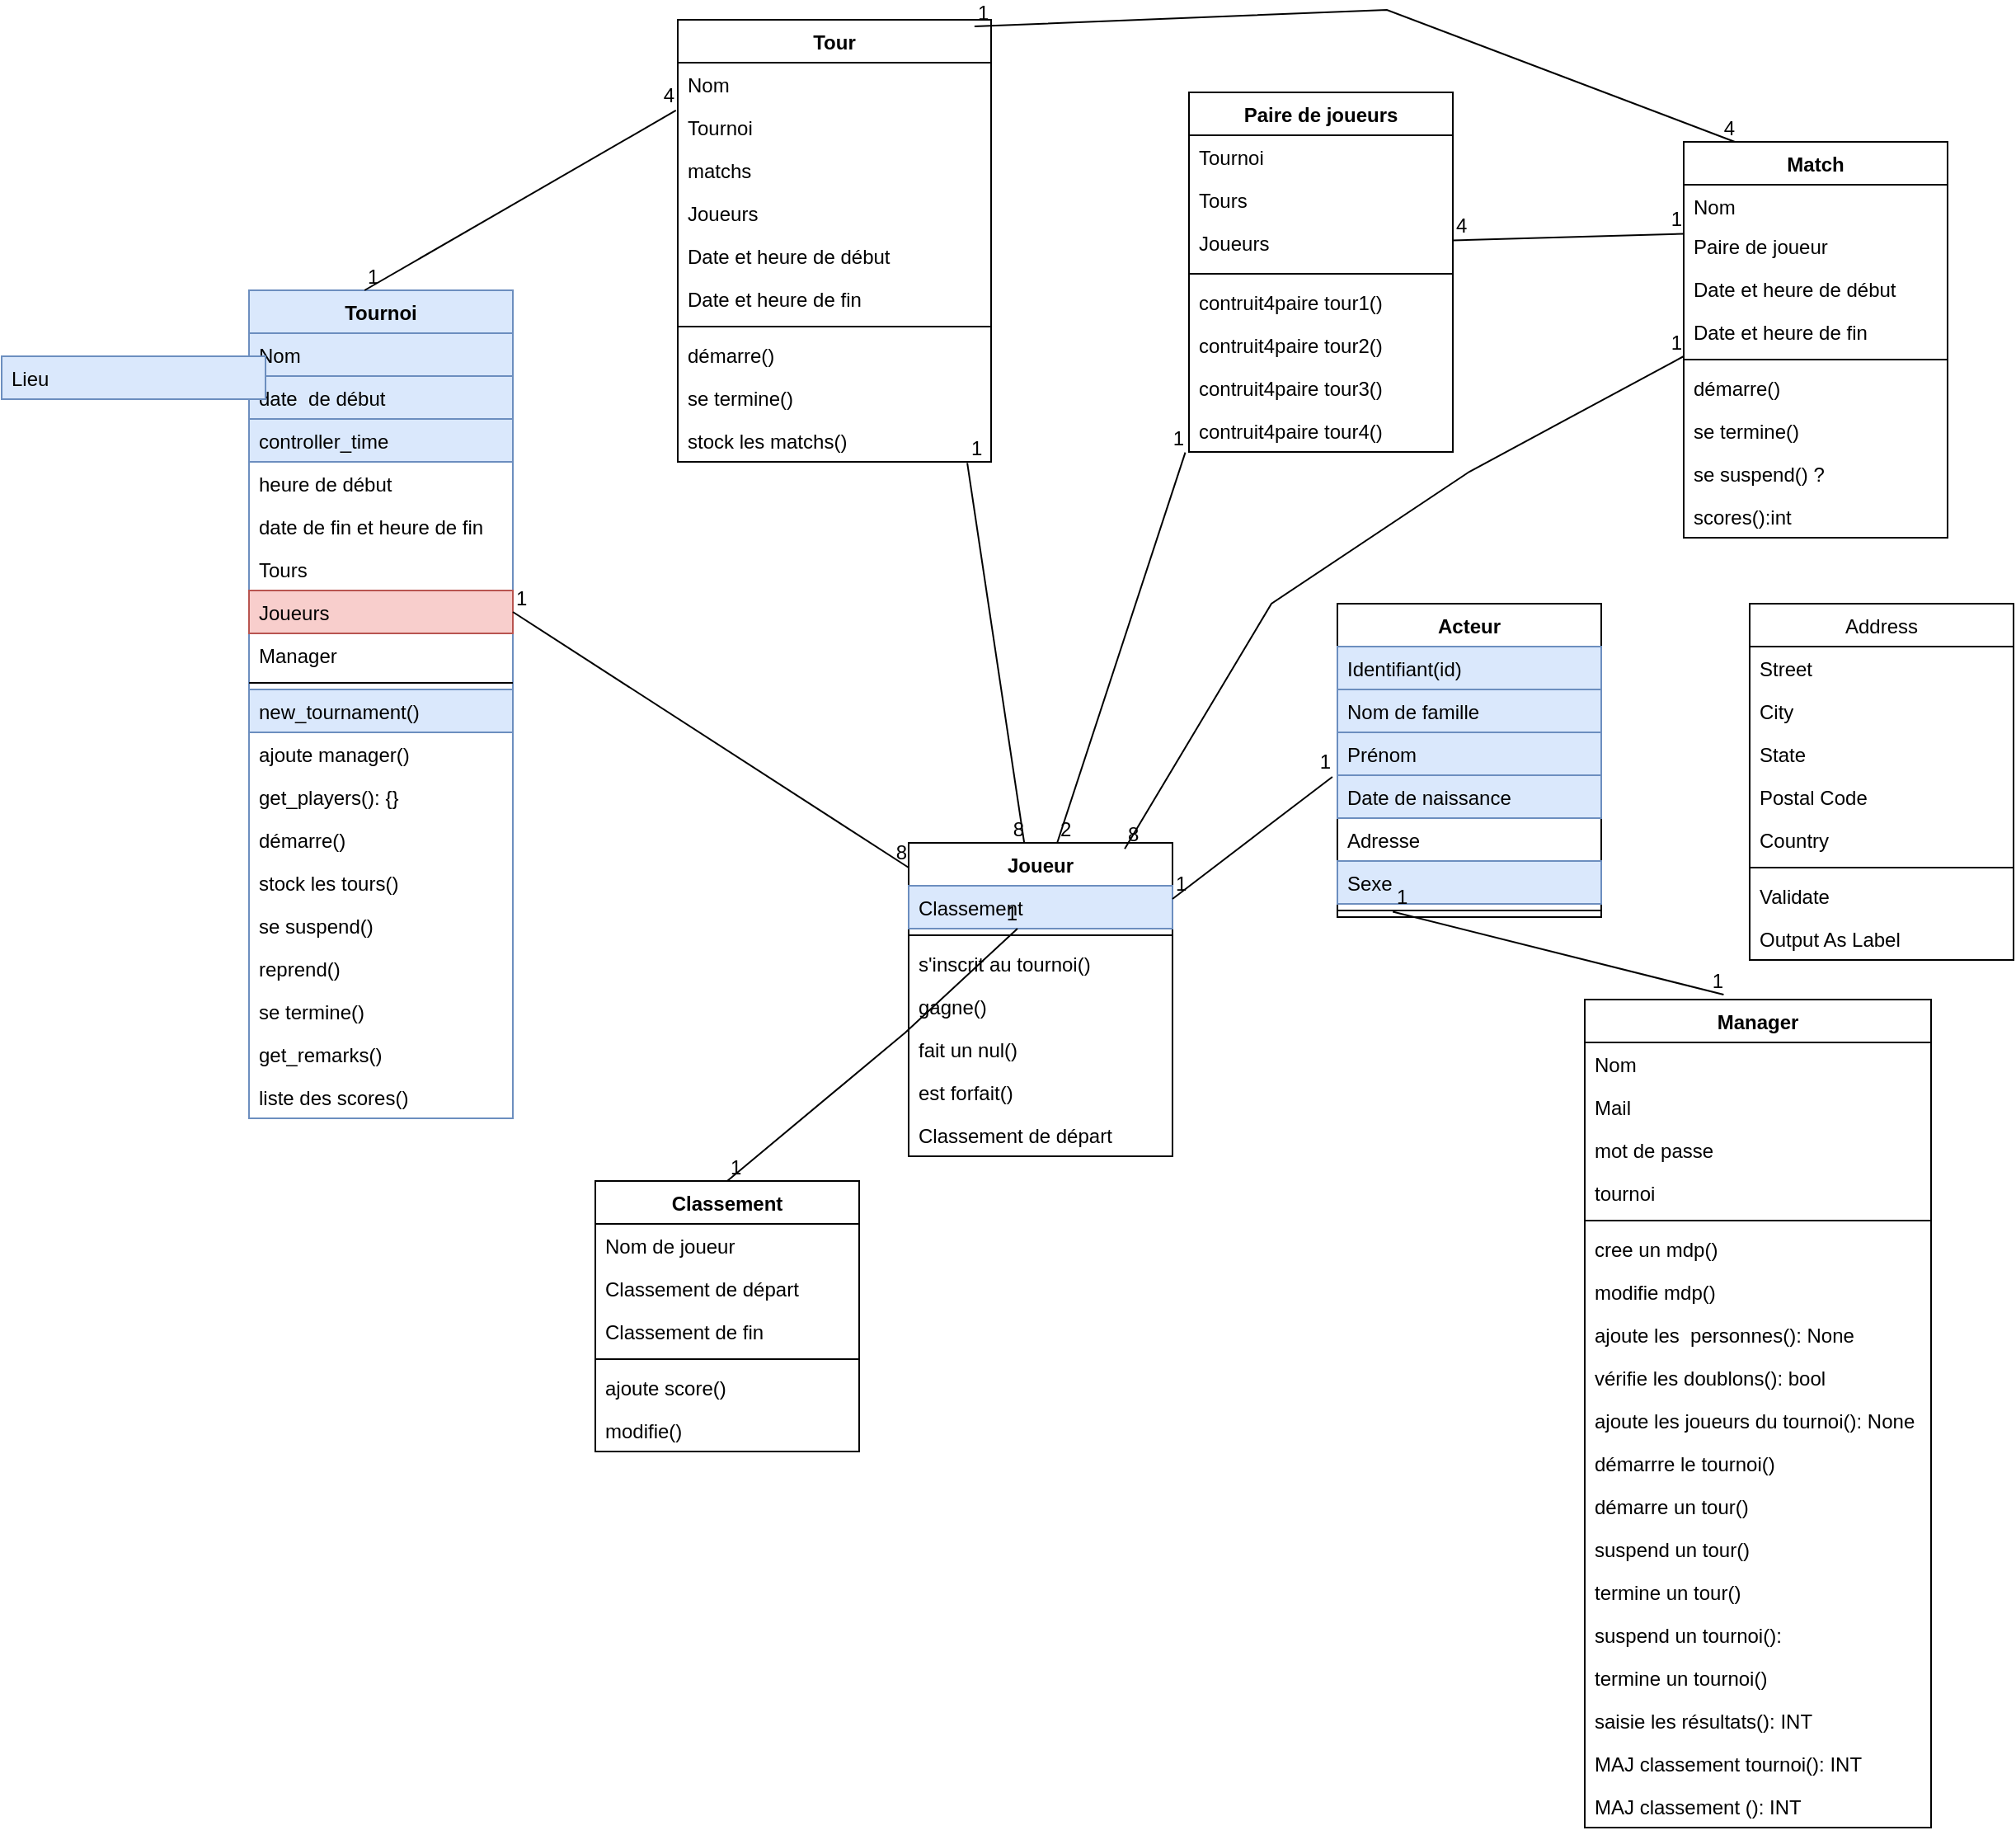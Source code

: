 <mxfile version="13.9.9" type="device" pages="2"><diagram id="kWmn3WvIoDU3WCdnVezN" name="Avant codage"><mxGraphModel dx="2452" dy="514" grid="1" gridSize="10" guides="1" tooltips="1" connect="1" arrows="1" fold="1" page="1" pageScale="1" pageWidth="1169" pageHeight="827" math="0" shadow="0"><root><mxCell id="SUhkSOX1mopXVC8sgIFy-0"/><mxCell id="SUhkSOX1mopXVC8sgIFy-1" parent="SUhkSOX1mopXVC8sgIFy-0"/><mxCell id="SUhkSOX1mopXVC8sgIFy-2" value="Tournoi" style="swimlane;fontStyle=1;align=center;verticalAlign=top;childLayout=stackLayout;horizontal=1;startSize=26;horizontalStack=0;resizeParent=1;resizeParentMax=0;resizeLast=0;collapsible=1;marginBottom=0;fillColor=#dae8fc;strokeColor=#6c8ebf;" parent="SUhkSOX1mopXVC8sgIFy-1" vertex="1"><mxGeometry x="90" y="250" width="160" height="502" as="geometry"/></mxCell><mxCell id="SUhkSOX1mopXVC8sgIFy-3" value="Nom&#10;" style="text;strokeColor=#6c8ebf;fillColor=#dae8fc;align=left;verticalAlign=top;spacingLeft=4;spacingRight=4;overflow=hidden;rotatable=0;points=[[0,0.5],[1,0.5]];portConstraint=eastwest;" parent="SUhkSOX1mopXVC8sgIFy-2" vertex="1"><mxGeometry y="26" width="160" height="26" as="geometry"/></mxCell><mxCell id="SUhkSOX1mopXVC8sgIFy-7" value="date  de début " style="text;strokeColor=#6c8ebf;fillColor=#dae8fc;align=left;verticalAlign=top;spacingLeft=4;spacingRight=4;overflow=hidden;rotatable=0;points=[[0,0.5],[1,0.5]];portConstraint=eastwest;" parent="SUhkSOX1mopXVC8sgIFy-2" vertex="1"><mxGeometry y="52" width="160" height="26" as="geometry"/></mxCell><mxCell id="SM7NuvIp6jPLUo4adTT6-1" value="controller_time" style="text;strokeColor=#6c8ebf;fillColor=#dae8fc;align=left;verticalAlign=top;spacingLeft=4;spacingRight=4;overflow=hidden;rotatable=0;points=[[0,0.5],[1,0.5]];portConstraint=eastwest;" parent="SUhkSOX1mopXVC8sgIFy-2" vertex="1"><mxGeometry y="78" width="160" height="26" as="geometry"/></mxCell><mxCell id="SM7NuvIp6jPLUo4adTT6-0" value="heure de début " style="text;strokeColor=none;fillColor=none;align=left;verticalAlign=top;spacingLeft=4;spacingRight=4;overflow=hidden;rotatable=0;points=[[0,0.5],[1,0.5]];portConstraint=eastwest;" parent="SUhkSOX1mopXVC8sgIFy-2" vertex="1"><mxGeometry y="104" width="160" height="26" as="geometry"/></mxCell><mxCell id="SUhkSOX1mopXVC8sgIFy-9" value="date de fin et heure de fin" style="text;strokeColor=none;fillColor=none;align=left;verticalAlign=top;spacingLeft=4;spacingRight=4;overflow=hidden;rotatable=0;points=[[0,0.5],[1,0.5]];portConstraint=eastwest;" parent="SUhkSOX1mopXVC8sgIFy-2" vertex="1"><mxGeometry y="130" width="160" height="26" as="geometry"/></mxCell><mxCell id="zh2KhtZaWzaTWjylrkO2-0" value="Tours" style="text;strokeColor=none;fillColor=none;align=left;verticalAlign=top;spacingLeft=4;spacingRight=4;overflow=hidden;rotatable=0;points=[[0,0.5],[1,0.5]];portConstraint=eastwest;" parent="SUhkSOX1mopXVC8sgIFy-2" vertex="1"><mxGeometry y="156" width="160" height="26" as="geometry"/></mxCell><mxCell id="zh2KhtZaWzaTWjylrkO2-20" value="Joueurs" style="text;strokeColor=#b85450;fillColor=#f8cecc;align=left;verticalAlign=top;spacingLeft=4;spacingRight=4;overflow=hidden;rotatable=0;points=[[0,0.5],[1,0.5]];portConstraint=eastwest;" parent="SUhkSOX1mopXVC8sgIFy-2" vertex="1"><mxGeometry y="182" width="160" height="26" as="geometry"/></mxCell><mxCell id="zh2KhtZaWzaTWjylrkO2-89" value="Manager" style="text;strokeColor=none;fillColor=none;align=left;verticalAlign=top;spacingLeft=4;spacingRight=4;overflow=hidden;rotatable=0;points=[[0,0.5],[1,0.5]];portConstraint=eastwest;" parent="SUhkSOX1mopXVC8sgIFy-2" vertex="1"><mxGeometry y="208" width="160" height="26" as="geometry"/></mxCell><mxCell id="SUhkSOX1mopXVC8sgIFy-4" value="" style="line;strokeWidth=1;fillColor=none;align=left;verticalAlign=middle;spacingTop=-1;spacingLeft=3;spacingRight=3;rotatable=0;labelPosition=right;points=[];portConstraint=eastwest;" parent="SUhkSOX1mopXVC8sgIFy-2" vertex="1"><mxGeometry y="234" width="160" height="8" as="geometry"/></mxCell><mxCell id="SUhkSOX1mopXVC8sgIFy-5" value="new_tournament()" style="text;strokeColor=#6c8ebf;fillColor=#dae8fc;align=left;verticalAlign=top;spacingLeft=4;spacingRight=4;overflow=hidden;rotatable=0;points=[[0,0.5],[1,0.5]];portConstraint=eastwest;" parent="SUhkSOX1mopXVC8sgIFy-2" vertex="1"><mxGeometry y="242" width="160" height="26" as="geometry"/></mxCell><mxCell id="zh2KhtZaWzaTWjylrkO2-21" value="ajoute manager()" style="text;strokeColor=none;fillColor=none;align=left;verticalAlign=top;spacingLeft=4;spacingRight=4;overflow=hidden;rotatable=0;points=[[0,0.5],[1,0.5]];portConstraint=eastwest;" parent="SUhkSOX1mopXVC8sgIFy-2" vertex="1"><mxGeometry y="268" width="160" height="26" as="geometry"/></mxCell><mxCell id="SUhkSOX1mopXVC8sgIFy-8" value="get_players(): {}" style="text;strokeColor=none;fillColor=none;align=left;verticalAlign=top;spacingLeft=4;spacingRight=4;overflow=hidden;rotatable=0;points=[[0,0.5],[1,0.5]];portConstraint=eastwest;" parent="SUhkSOX1mopXVC8sgIFy-2" vertex="1"><mxGeometry y="294" width="160" height="26" as="geometry"/></mxCell><mxCell id="8JTPdmsdPMdPanwa1g3C-0" value="démarre()" style="text;strokeColor=none;fillColor=none;align=left;verticalAlign=top;spacingLeft=4;spacingRight=4;overflow=hidden;rotatable=0;points=[[0,0.5],[1,0.5]];portConstraint=eastwest;" parent="SUhkSOX1mopXVC8sgIFy-2" vertex="1"><mxGeometry y="320" width="160" height="26" as="geometry"/></mxCell><mxCell id="zh2KhtZaWzaTWjylrkO2-29" value="stock les tours()" style="text;strokeColor=none;fillColor=none;align=left;verticalAlign=top;spacingLeft=4;spacingRight=4;overflow=hidden;rotatable=0;points=[[0,0.5],[1,0.5]];portConstraint=eastwest;" parent="SUhkSOX1mopXVC8sgIFy-2" vertex="1"><mxGeometry y="346" width="160" height="26" as="geometry"/></mxCell><mxCell id="zh2KhtZaWzaTWjylrkO2-23" value="se suspend()" style="text;strokeColor=none;fillColor=none;align=left;verticalAlign=top;spacingLeft=4;spacingRight=4;overflow=hidden;rotatable=0;points=[[0,0.5],[1,0.5]];portConstraint=eastwest;" parent="SUhkSOX1mopXVC8sgIFy-2" vertex="1"><mxGeometry y="372" width="160" height="26" as="geometry"/></mxCell><mxCell id="8JTPdmsdPMdPanwa1g3C-1" value="reprend()" style="text;strokeColor=none;fillColor=none;align=left;verticalAlign=top;spacingLeft=4;spacingRight=4;overflow=hidden;rotatable=0;points=[[0,0.5],[1,0.5]];portConstraint=eastwest;" parent="SUhkSOX1mopXVC8sgIFy-2" vertex="1"><mxGeometry y="398" width="160" height="26" as="geometry"/></mxCell><mxCell id="zh2KhtZaWzaTWjylrkO2-22" value="se termine()" style="text;strokeColor=none;fillColor=none;align=left;verticalAlign=top;spacingLeft=4;spacingRight=4;overflow=hidden;rotatable=0;points=[[0,0.5],[1,0.5]];portConstraint=eastwest;" parent="SUhkSOX1mopXVC8sgIFy-2" vertex="1"><mxGeometry y="424" width="160" height="26" as="geometry"/></mxCell><mxCell id="zh2KhtZaWzaTWjylrkO2-2" value="get_remarks()" style="text;strokeColor=none;fillColor=none;align=left;verticalAlign=top;spacingLeft=4;spacingRight=4;overflow=hidden;rotatable=0;points=[[0,0.5],[1,0.5]];portConstraint=eastwest;" parent="SUhkSOX1mopXVC8sgIFy-2" vertex="1"><mxGeometry y="450" width="160" height="26" as="geometry"/></mxCell><mxCell id="zh2KhtZaWzaTWjylrkO2-48" value="liste des scores()" style="text;strokeColor=none;fillColor=none;align=left;verticalAlign=top;spacingLeft=4;spacingRight=4;overflow=hidden;rotatable=0;points=[[0,0.5],[1,0.5]];portConstraint=eastwest;" parent="SUhkSOX1mopXVC8sgIFy-2" vertex="1"><mxGeometry y="476" width="160" height="26" as="geometry"/></mxCell><mxCell id="Jb8K4s-hk90V1Y3tIXpX-0" value="Tour" style="swimlane;fontStyle=1;align=center;verticalAlign=top;childLayout=stackLayout;horizontal=1;startSize=26;horizontalStack=0;resizeParent=1;resizeParentMax=0;resizeLast=0;collapsible=1;marginBottom=0;" parent="SUhkSOX1mopXVC8sgIFy-1" vertex="1"><mxGeometry x="350" y="86" width="190" height="268" as="geometry"/></mxCell><mxCell id="Jb8K4s-hk90V1Y3tIXpX-1" value="Nom&#10;" style="text;strokeColor=none;fillColor=none;align=left;verticalAlign=top;spacingLeft=4;spacingRight=4;overflow=hidden;rotatable=0;points=[[0,0.5],[1,0.5]];portConstraint=eastwest;" parent="Jb8K4s-hk90V1Y3tIXpX-0" vertex="1"><mxGeometry y="26" width="190" height="26" as="geometry"/></mxCell><mxCell id="zh2KhtZaWzaTWjylrkO2-1" value="Tournoi" style="text;strokeColor=none;fillColor=none;align=left;verticalAlign=top;spacingLeft=4;spacingRight=4;overflow=hidden;rotatable=0;points=[[0,0.5],[1,0.5]];portConstraint=eastwest;" parent="Jb8K4s-hk90V1Y3tIXpX-0" vertex="1"><mxGeometry y="52" width="190" height="26" as="geometry"/></mxCell><mxCell id="8JTPdmsdPMdPanwa1g3C-17" value="matchs" style="text;strokeColor=none;fillColor=none;align=left;verticalAlign=top;spacingLeft=4;spacingRight=4;overflow=hidden;rotatable=0;points=[[0,0.5],[1,0.5]];portConstraint=eastwest;" parent="Jb8K4s-hk90V1Y3tIXpX-0" vertex="1"><mxGeometry y="78" width="190" height="26" as="geometry"/></mxCell><mxCell id="zh2KhtZaWzaTWjylrkO2-19" value="Joueurs" style="text;strokeColor=none;fillColor=none;align=left;verticalAlign=top;spacingLeft=4;spacingRight=4;overflow=hidden;rotatable=0;points=[[0,0.5],[1,0.5]];portConstraint=eastwest;" parent="Jb8K4s-hk90V1Y3tIXpX-0" vertex="1"><mxGeometry y="104" width="190" height="26" as="geometry"/></mxCell><mxCell id="zh2KhtZaWzaTWjylrkO2-26" value="Date et heure de début" style="text;strokeColor=none;fillColor=none;align=left;verticalAlign=top;spacingLeft=4;spacingRight=4;overflow=hidden;rotatable=0;points=[[0,0.5],[1,0.5]];portConstraint=eastwest;" parent="Jb8K4s-hk90V1Y3tIXpX-0" vertex="1"><mxGeometry y="130" width="190" height="26" as="geometry"/></mxCell><mxCell id="zh2KhtZaWzaTWjylrkO2-27" value="Date et heure de fin" style="text;strokeColor=none;fillColor=none;align=left;verticalAlign=top;spacingLeft=4;spacingRight=4;overflow=hidden;rotatable=0;points=[[0,0.5],[1,0.5]];portConstraint=eastwest;" parent="Jb8K4s-hk90V1Y3tIXpX-0" vertex="1"><mxGeometry y="156" width="190" height="26" as="geometry"/></mxCell><mxCell id="Jb8K4s-hk90V1Y3tIXpX-5" value="" style="line;strokeWidth=1;fillColor=none;align=left;verticalAlign=middle;spacingTop=-1;spacingLeft=3;spacingRight=3;rotatable=0;labelPosition=right;points=[];portConstraint=eastwest;" parent="Jb8K4s-hk90V1Y3tIXpX-0" vertex="1"><mxGeometry y="182" width="190" height="8" as="geometry"/></mxCell><mxCell id="Jb8K4s-hk90V1Y3tIXpX-9" value="démarre()" style="text;strokeColor=none;fillColor=none;align=left;verticalAlign=top;spacingLeft=4;spacingRight=4;overflow=hidden;rotatable=0;points=[[0,0.5],[1,0.5]];portConstraint=eastwest;" parent="Jb8K4s-hk90V1Y3tIXpX-0" vertex="1"><mxGeometry y="190" width="190" height="26" as="geometry"/></mxCell><mxCell id="zh2KhtZaWzaTWjylrkO2-24" value="se termine()" style="text;strokeColor=none;fillColor=none;align=left;verticalAlign=top;spacingLeft=4;spacingRight=4;overflow=hidden;rotatable=0;points=[[0,0.5],[1,0.5]];portConstraint=eastwest;" parent="Jb8K4s-hk90V1Y3tIXpX-0" vertex="1"><mxGeometry y="216" width="190" height="26" as="geometry"/></mxCell><mxCell id="zh2KhtZaWzaTWjylrkO2-28" value="stock les matchs()" style="text;strokeColor=none;fillColor=none;align=left;verticalAlign=top;spacingLeft=4;spacingRight=4;overflow=hidden;rotatable=0;points=[[0,0.5],[1,0.5]];portConstraint=eastwest;" parent="Jb8K4s-hk90V1Y3tIXpX-0" vertex="1"><mxGeometry y="242" width="190" height="26" as="geometry"/></mxCell><mxCell id="Jb8K4s-hk90V1Y3tIXpX-10" value="Match" style="swimlane;fontStyle=1;align=center;verticalAlign=top;childLayout=stackLayout;horizontal=1;startSize=26;horizontalStack=0;resizeParent=1;resizeParentMax=0;resizeLast=0;collapsible=1;marginBottom=0;" parent="SUhkSOX1mopXVC8sgIFy-1" vertex="1"><mxGeometry x="960" y="160" width="160" height="240" as="geometry"/></mxCell><mxCell id="Jb8K4s-hk90V1Y3tIXpX-11" value="Nom&#10;" style="text;strokeColor=none;fillColor=none;align=left;verticalAlign=top;spacingLeft=4;spacingRight=4;overflow=hidden;rotatable=0;points=[[0,0.5],[1,0.5]];portConstraint=eastwest;" parent="Jb8K4s-hk90V1Y3tIXpX-10" vertex="1"><mxGeometry y="26" width="160" height="24" as="geometry"/></mxCell><mxCell id="zh2KhtZaWzaTWjylrkO2-7" value="Paire de joueur" style="text;strokeColor=none;fillColor=none;align=left;verticalAlign=top;spacingLeft=4;spacingRight=4;overflow=hidden;rotatable=0;points=[[0,0.5],[1,0.5]];portConstraint=eastwest;" parent="Jb8K4s-hk90V1Y3tIXpX-10" vertex="1"><mxGeometry y="50" width="160" height="26" as="geometry"/></mxCell><mxCell id="GfFB_19qRsgLM6fxiwsu-3" value="Date et heure de début" style="text;strokeColor=none;fillColor=none;align=left;verticalAlign=top;spacingLeft=4;spacingRight=4;overflow=hidden;rotatable=0;points=[[0,0.5],[1,0.5]];portConstraint=eastwest;" parent="Jb8K4s-hk90V1Y3tIXpX-10" vertex="1"><mxGeometry y="76" width="160" height="26" as="geometry"/></mxCell><mxCell id="GfFB_19qRsgLM6fxiwsu-4" value="Date et heure de fin" style="text;strokeColor=none;fillColor=none;align=left;verticalAlign=top;spacingLeft=4;spacingRight=4;overflow=hidden;rotatable=0;points=[[0,0.5],[1,0.5]];portConstraint=eastwest;" parent="Jb8K4s-hk90V1Y3tIXpX-10" vertex="1"><mxGeometry y="102" width="160" height="26" as="geometry"/></mxCell><mxCell id="Jb8K4s-hk90V1Y3tIXpX-12" value="" style="line;strokeWidth=1;fillColor=none;align=left;verticalAlign=middle;spacingTop=-1;spacingLeft=3;spacingRight=3;rotatable=0;labelPosition=right;points=[];portConstraint=eastwest;" parent="Jb8K4s-hk90V1Y3tIXpX-10" vertex="1"><mxGeometry y="128" width="160" height="8" as="geometry"/></mxCell><mxCell id="Jb8K4s-hk90V1Y3tIXpX-13" value="démarre()&#10;" style="text;strokeColor=none;fillColor=none;align=left;verticalAlign=top;spacingLeft=4;spacingRight=4;overflow=hidden;rotatable=0;points=[[0,0.5],[1,0.5]];portConstraint=eastwest;" parent="Jb8K4s-hk90V1Y3tIXpX-10" vertex="1"><mxGeometry y="136" width="160" height="26" as="geometry"/></mxCell><mxCell id="zh2KhtZaWzaTWjylrkO2-8" value="se termine()" style="text;strokeColor=none;fillColor=none;align=left;verticalAlign=top;spacingLeft=4;spacingRight=4;overflow=hidden;rotatable=0;points=[[0,0.5],[1,0.5]];portConstraint=eastwest;" parent="Jb8K4s-hk90V1Y3tIXpX-10" vertex="1"><mxGeometry y="162" width="160" height="26" as="geometry"/></mxCell><mxCell id="zh2KhtZaWzaTWjylrkO2-9" value="se suspend() ?" style="text;strokeColor=none;fillColor=none;align=left;verticalAlign=top;spacingLeft=4;spacingRight=4;overflow=hidden;rotatable=0;points=[[0,0.5],[1,0.5]];portConstraint=eastwest;" parent="Jb8K4s-hk90V1Y3tIXpX-10" vertex="1"><mxGeometry y="188" width="160" height="26" as="geometry"/></mxCell><mxCell id="zh2KhtZaWzaTWjylrkO2-10" value="scores():int" style="text;strokeColor=none;fillColor=none;align=left;verticalAlign=top;spacingLeft=4;spacingRight=4;overflow=hidden;rotatable=0;points=[[0,0.5],[1,0.5]];portConstraint=eastwest;" parent="Jb8K4s-hk90V1Y3tIXpX-10" vertex="1"><mxGeometry y="214" width="160" height="26" as="geometry"/></mxCell><mxCell id="Jb8K4s-hk90V1Y3tIXpX-30" value="Joueur" style="swimlane;fontStyle=1;align=center;verticalAlign=top;childLayout=stackLayout;horizontal=1;startSize=26;horizontalStack=0;resizeParent=1;resizeParentMax=0;resizeLast=0;collapsible=1;marginBottom=0;" parent="SUhkSOX1mopXVC8sgIFy-1" vertex="1"><mxGeometry x="490" y="585" width="160" height="190" as="geometry"/></mxCell><mxCell id="Jb8K4s-hk90V1Y3tIXpX-38" value="Classement" style="text;strokeColor=#6c8ebf;fillColor=#dae8fc;align=left;verticalAlign=top;spacingLeft=4;spacingRight=4;overflow=hidden;rotatable=0;points=[[0,0.5],[1,0.5]];portConstraint=eastwest;" parent="Jb8K4s-hk90V1Y3tIXpX-30" vertex="1"><mxGeometry y="26" width="160" height="26" as="geometry"/></mxCell><mxCell id="Jb8K4s-hk90V1Y3tIXpX-32" value="" style="line;strokeWidth=1;fillColor=none;align=left;verticalAlign=middle;spacingTop=-1;spacingLeft=3;spacingRight=3;rotatable=0;labelPosition=right;points=[];portConstraint=eastwest;" parent="Jb8K4s-hk90V1Y3tIXpX-30" vertex="1"><mxGeometry y="52" width="160" height="8" as="geometry"/></mxCell><mxCell id="Jb8K4s-hk90V1Y3tIXpX-42" value="s'inscrit au tournoi()" style="text;strokeColor=none;fillColor=none;align=left;verticalAlign=top;spacingLeft=4;spacingRight=4;overflow=hidden;rotatable=0;points=[[0,0.5],[1,0.5]];portConstraint=eastwest;" parent="Jb8K4s-hk90V1Y3tIXpX-30" vertex="1"><mxGeometry y="60" width="160" height="26" as="geometry"/></mxCell><mxCell id="Jb8K4s-hk90V1Y3tIXpX-33" value="gagne()" style="text;strokeColor=none;fillColor=none;align=left;verticalAlign=top;spacingLeft=4;spacingRight=4;overflow=hidden;rotatable=0;points=[[0,0.5],[1,0.5]];portConstraint=eastwest;" parent="Jb8K4s-hk90V1Y3tIXpX-30" vertex="1"><mxGeometry y="86" width="160" height="26" as="geometry"/></mxCell><mxCell id="Jb8K4s-hk90V1Y3tIXpX-40" value="fait un nul()" style="text;strokeColor=none;fillColor=none;align=left;verticalAlign=top;spacingLeft=4;spacingRight=4;overflow=hidden;rotatable=0;points=[[0,0.5],[1,0.5]];portConstraint=eastwest;" parent="Jb8K4s-hk90V1Y3tIXpX-30" vertex="1"><mxGeometry y="112" width="160" height="26" as="geometry"/></mxCell><mxCell id="zh2KhtZaWzaTWjylrkO2-49" value="est forfait()" style="text;strokeColor=none;fillColor=none;align=left;verticalAlign=top;spacingLeft=4;spacingRight=4;overflow=hidden;rotatable=0;points=[[0,0.5],[1,0.5]];portConstraint=eastwest;" parent="Jb8K4s-hk90V1Y3tIXpX-30" vertex="1"><mxGeometry y="138" width="160" height="26" as="geometry"/></mxCell><mxCell id="GfFB_19qRsgLM6fxiwsu-0" value="Classement de départ" style="text;strokeColor=none;fillColor=none;align=left;verticalAlign=top;spacingLeft=4;spacingRight=4;overflow=hidden;rotatable=0;points=[[0,0.5],[1,0.5]];portConstraint=eastwest;" parent="Jb8K4s-hk90V1Y3tIXpX-30" vertex="1"><mxGeometry y="164" width="160" height="26" as="geometry"/></mxCell><mxCell id="iq08pLfvF_OQYzHSfYrJ-0" value="Address" style="swimlane;fontStyle=0;align=center;verticalAlign=top;childLayout=stackLayout;horizontal=1;startSize=26;horizontalStack=0;resizeParent=1;resizeLast=0;collapsible=1;marginBottom=0;rounded=0;shadow=0;strokeWidth=1;" parent="SUhkSOX1mopXVC8sgIFy-1" vertex="1"><mxGeometry x="1000" y="440" width="160" height="216" as="geometry"><mxRectangle x="550" y="140" width="160" height="26" as="alternateBounds"/></mxGeometry></mxCell><mxCell id="iq08pLfvF_OQYzHSfYrJ-1" value="Street" style="text;align=left;verticalAlign=top;spacingLeft=4;spacingRight=4;overflow=hidden;rotatable=0;points=[[0,0.5],[1,0.5]];portConstraint=eastwest;" parent="iq08pLfvF_OQYzHSfYrJ-0" vertex="1"><mxGeometry y="26" width="160" height="26" as="geometry"/></mxCell><mxCell id="iq08pLfvF_OQYzHSfYrJ-2" value="City" style="text;align=left;verticalAlign=top;spacingLeft=4;spacingRight=4;overflow=hidden;rotatable=0;points=[[0,0.5],[1,0.5]];portConstraint=eastwest;rounded=0;shadow=0;html=0;" parent="iq08pLfvF_OQYzHSfYrJ-0" vertex="1"><mxGeometry y="52" width="160" height="26" as="geometry"/></mxCell><mxCell id="iq08pLfvF_OQYzHSfYrJ-3" value="State" style="text;align=left;verticalAlign=top;spacingLeft=4;spacingRight=4;overflow=hidden;rotatable=0;points=[[0,0.5],[1,0.5]];portConstraint=eastwest;rounded=0;shadow=0;html=0;" parent="iq08pLfvF_OQYzHSfYrJ-0" vertex="1"><mxGeometry y="78" width="160" height="26" as="geometry"/></mxCell><mxCell id="iq08pLfvF_OQYzHSfYrJ-4" value="Postal Code" style="text;align=left;verticalAlign=top;spacingLeft=4;spacingRight=4;overflow=hidden;rotatable=0;points=[[0,0.5],[1,0.5]];portConstraint=eastwest;rounded=0;shadow=0;html=0;" parent="iq08pLfvF_OQYzHSfYrJ-0" vertex="1"><mxGeometry y="104" width="160" height="26" as="geometry"/></mxCell><mxCell id="iq08pLfvF_OQYzHSfYrJ-5" value="Country" style="text;align=left;verticalAlign=top;spacingLeft=4;spacingRight=4;overflow=hidden;rotatable=0;points=[[0,0.5],[1,0.5]];portConstraint=eastwest;rounded=0;shadow=0;html=0;" parent="iq08pLfvF_OQYzHSfYrJ-0" vertex="1"><mxGeometry y="130" width="160" height="26" as="geometry"/></mxCell><mxCell id="iq08pLfvF_OQYzHSfYrJ-6" value="" style="line;html=1;strokeWidth=1;align=left;verticalAlign=middle;spacingTop=-1;spacingLeft=3;spacingRight=3;rotatable=0;labelPosition=right;points=[];portConstraint=eastwest;" parent="iq08pLfvF_OQYzHSfYrJ-0" vertex="1"><mxGeometry y="156" width="160" height="8" as="geometry"/></mxCell><mxCell id="iq08pLfvF_OQYzHSfYrJ-7" value="Validate" style="text;align=left;verticalAlign=top;spacingLeft=4;spacingRight=4;overflow=hidden;rotatable=0;points=[[0,0.5],[1,0.5]];portConstraint=eastwest;" parent="iq08pLfvF_OQYzHSfYrJ-0" vertex="1"><mxGeometry y="164" width="160" height="26" as="geometry"/></mxCell><mxCell id="iq08pLfvF_OQYzHSfYrJ-8" value="Output As Label" style="text;align=left;verticalAlign=top;spacingLeft=4;spacingRight=4;overflow=hidden;rotatable=0;points=[[0,0.5],[1,0.5]];portConstraint=eastwest;" parent="iq08pLfvF_OQYzHSfYrJ-0" vertex="1"><mxGeometry y="190" width="160" height="26" as="geometry"/></mxCell><mxCell id="zh2KhtZaWzaTWjylrkO2-11" value="" style="endArrow=none;html=1;rounded=0;exitX=1;exitY=0.5;exitDx=0;exitDy=0;" parent="SUhkSOX1mopXVC8sgIFy-1" source="zh2KhtZaWzaTWjylrkO2-20" edge="1"><mxGeometry relative="1" as="geometry"><mxPoint x="250" y="393" as="sourcePoint"/><mxPoint x="490" y="600" as="targetPoint"/></mxGeometry></mxCell><mxCell id="zh2KhtZaWzaTWjylrkO2-12" value="1" style="resizable=0;html=1;align=left;verticalAlign=bottom;" parent="zh2KhtZaWzaTWjylrkO2-11" connectable="0" vertex="1"><mxGeometry x="-1" relative="1" as="geometry"/></mxCell><mxCell id="zh2KhtZaWzaTWjylrkO2-13" value="8" style="resizable=0;html=1;align=right;verticalAlign=bottom;" parent="zh2KhtZaWzaTWjylrkO2-11" connectable="0" vertex="1"><mxGeometry x="1" relative="1" as="geometry"/></mxCell><mxCell id="zh2KhtZaWzaTWjylrkO2-16" value="" style="endArrow=none;html=1;rounded=0;exitX=0.924;exitY=1.028;exitDx=0;exitDy=0;exitPerimeter=0;entryX=0.438;entryY=0;entryDx=0;entryDy=0;entryPerimeter=0;" parent="SUhkSOX1mopXVC8sgIFy-1" source="zh2KhtZaWzaTWjylrkO2-28" target="Jb8K4s-hk90V1Y3tIXpX-30" edge="1"><mxGeometry relative="1" as="geometry"><mxPoint x="505" y="380" as="sourcePoint"/><mxPoint x="665" y="380" as="targetPoint"/></mxGeometry></mxCell><mxCell id="zh2KhtZaWzaTWjylrkO2-17" value="1" style="resizable=0;html=1;align=left;verticalAlign=bottom;" parent="zh2KhtZaWzaTWjylrkO2-16" connectable="0" vertex="1"><mxGeometry x="-1" relative="1" as="geometry"/></mxCell><mxCell id="zh2KhtZaWzaTWjylrkO2-18" value="8" style="resizable=0;html=1;align=right;verticalAlign=bottom;" parent="zh2KhtZaWzaTWjylrkO2-16" connectable="0" vertex="1"><mxGeometry x="1" relative="1" as="geometry"/></mxCell><mxCell id="zh2KhtZaWzaTWjylrkO2-30" value="Classement" style="swimlane;fontStyle=1;align=center;verticalAlign=top;childLayout=stackLayout;horizontal=1;startSize=26;horizontalStack=0;resizeParent=1;resizeParentMax=0;resizeLast=0;collapsible=1;marginBottom=0;" parent="SUhkSOX1mopXVC8sgIFy-1" vertex="1"><mxGeometry x="300" y="790" width="160" height="164" as="geometry"/></mxCell><mxCell id="GfFB_19qRsgLM6fxiwsu-2" value="Nom de joueur" style="text;strokeColor=none;fillColor=none;align=left;verticalAlign=top;spacingLeft=4;spacingRight=4;overflow=hidden;rotatable=0;points=[[0,0.5],[1,0.5]];portConstraint=eastwest;" parent="zh2KhtZaWzaTWjylrkO2-30" vertex="1"><mxGeometry y="26" width="160" height="26" as="geometry"/></mxCell><mxCell id="zh2KhtZaWzaTWjylrkO2-31" value="Classement de départ" style="text;strokeColor=none;fillColor=none;align=left;verticalAlign=top;spacingLeft=4;spacingRight=4;overflow=hidden;rotatable=0;points=[[0,0.5],[1,0.5]];portConstraint=eastwest;" parent="zh2KhtZaWzaTWjylrkO2-30" vertex="1"><mxGeometry y="52" width="160" height="26" as="geometry"/></mxCell><mxCell id="zh2KhtZaWzaTWjylrkO2-34" value="Classement de fin" style="text;strokeColor=none;fillColor=none;align=left;verticalAlign=top;spacingLeft=4;spacingRight=4;overflow=hidden;rotatable=0;points=[[0,0.5],[1,0.5]];portConstraint=eastwest;" parent="zh2KhtZaWzaTWjylrkO2-30" vertex="1"><mxGeometry y="78" width="160" height="26" as="geometry"/></mxCell><mxCell id="zh2KhtZaWzaTWjylrkO2-32" value="" style="line;strokeWidth=1;fillColor=none;align=left;verticalAlign=middle;spacingTop=-1;spacingLeft=3;spacingRight=3;rotatable=0;labelPosition=right;points=[];portConstraint=eastwest;" parent="zh2KhtZaWzaTWjylrkO2-30" vertex="1"><mxGeometry y="104" width="160" height="8" as="geometry"/></mxCell><mxCell id="zh2KhtZaWzaTWjylrkO2-33" value="ajoute score()" style="text;strokeColor=none;fillColor=none;align=left;verticalAlign=top;spacingLeft=4;spacingRight=4;overflow=hidden;rotatable=0;points=[[0,0.5],[1,0.5]];portConstraint=eastwest;" parent="zh2KhtZaWzaTWjylrkO2-30" vertex="1"><mxGeometry y="112" width="160" height="26" as="geometry"/></mxCell><mxCell id="zh2KhtZaWzaTWjylrkO2-47" value="modifie()" style="text;strokeColor=none;fillColor=none;align=left;verticalAlign=top;spacingLeft=4;spacingRight=4;overflow=hidden;rotatable=0;points=[[0,0.5],[1,0.5]];portConstraint=eastwest;" parent="zh2KhtZaWzaTWjylrkO2-30" vertex="1"><mxGeometry y="138" width="160" height="26" as="geometry"/></mxCell><mxCell id="zh2KhtZaWzaTWjylrkO2-35" value="" style="endArrow=none;html=1;rounded=0;entryX=0;entryY=0.25;entryDx=0;entryDy=0;entryPerimeter=0;exitX=0.819;exitY=0.019;exitDx=0;exitDy=0;exitPerimeter=0;" parent="SUhkSOX1mopXVC8sgIFy-1" source="Jb8K4s-hk90V1Y3tIXpX-30" target="Jb8K4s-hk90V1Y3tIXpX-12" edge="1"><mxGeometry relative="1" as="geometry"><mxPoint x="621" y="580" as="sourcePoint"/><mxPoint x="745" y="380" as="targetPoint"/><Array as="points"><mxPoint x="710" y="440"/><mxPoint x="830" y="360"/></Array></mxGeometry></mxCell><mxCell id="zh2KhtZaWzaTWjylrkO2-36" value="8" style="resizable=0;html=1;align=left;verticalAlign=bottom;" parent="zh2KhtZaWzaTWjylrkO2-35" connectable="0" vertex="1"><mxGeometry x="-1" relative="1" as="geometry"/></mxCell><mxCell id="zh2KhtZaWzaTWjylrkO2-37" value="1" style="resizable=0;html=1;align=right;verticalAlign=bottom;" parent="zh2KhtZaWzaTWjylrkO2-35" connectable="0" vertex="1"><mxGeometry x="1" relative="1" as="geometry"/></mxCell><mxCell id="zh2KhtZaWzaTWjylrkO2-38" value="" style="endArrow=none;html=1;rounded=0;entryX=-0.006;entryY=0.115;entryDx=0;entryDy=0;entryPerimeter=0;exitX=0.438;exitY=0;exitDx=0;exitDy=0;exitPerimeter=0;" parent="SUhkSOX1mopXVC8sgIFy-1" source="SUhkSOX1mopXVC8sgIFy-2" target="zh2KhtZaWzaTWjylrkO2-1" edge="1"><mxGeometry relative="1" as="geometry"><mxPoint x="150" y="140" as="sourcePoint"/><mxPoint x="310" y="140" as="targetPoint"/></mxGeometry></mxCell><mxCell id="zh2KhtZaWzaTWjylrkO2-39" value="1" style="resizable=0;html=1;align=left;verticalAlign=bottom;" parent="zh2KhtZaWzaTWjylrkO2-38" connectable="0" vertex="1"><mxGeometry x="-1" relative="1" as="geometry"/></mxCell><mxCell id="zh2KhtZaWzaTWjylrkO2-40" value="4" style="resizable=0;html=1;align=right;verticalAlign=bottom;" parent="zh2KhtZaWzaTWjylrkO2-38" connectable="0" vertex="1"><mxGeometry x="1" relative="1" as="geometry"/></mxCell><mxCell id="zh2KhtZaWzaTWjylrkO2-54" value="Acteur" style="swimlane;fontStyle=1;align=center;verticalAlign=top;childLayout=stackLayout;horizontal=1;startSize=26;horizontalStack=0;resizeParent=1;resizeParentMax=0;resizeLast=0;collapsible=1;marginBottom=0;" parent="SUhkSOX1mopXVC8sgIFy-1" vertex="1"><mxGeometry x="750" y="440" width="160" height="190" as="geometry"/></mxCell><mxCell id="zh2KhtZaWzaTWjylrkO2-55" value="Identifiant(id)" style="text;strokeColor=#6c8ebf;fillColor=#dae8fc;align=left;verticalAlign=top;spacingLeft=4;spacingRight=4;overflow=hidden;rotatable=0;points=[[0,0.5],[1,0.5]];portConstraint=eastwest;" parent="zh2KhtZaWzaTWjylrkO2-54" vertex="1"><mxGeometry y="26" width="160" height="26" as="geometry"/></mxCell><mxCell id="SM7NuvIp6jPLUo4adTT6-2" value="Nom de famille" style="text;strokeColor=#6c8ebf;fillColor=#dae8fc;align=left;verticalAlign=top;spacingLeft=4;spacingRight=4;overflow=hidden;rotatable=0;points=[[0,0.5],[1,0.5]];portConstraint=eastwest;" parent="zh2KhtZaWzaTWjylrkO2-54" vertex="1"><mxGeometry y="52" width="160" height="26" as="geometry"/></mxCell><mxCell id="zh2KhtZaWzaTWjylrkO2-56" value="Prénom" style="text;strokeColor=#6c8ebf;fillColor=#dae8fc;align=left;verticalAlign=top;spacingLeft=4;spacingRight=4;overflow=hidden;rotatable=0;points=[[0,0.5],[1,0.5]];portConstraint=eastwest;" parent="zh2KhtZaWzaTWjylrkO2-54" vertex="1"><mxGeometry y="78" width="160" height="26" as="geometry"/></mxCell><mxCell id="zh2KhtZaWzaTWjylrkO2-57" value="Date de naissance" style="text;strokeColor=#6c8ebf;fillColor=#dae8fc;align=left;verticalAlign=top;spacingLeft=4;spacingRight=4;overflow=hidden;rotatable=0;points=[[0,0.5],[1,0.5]];portConstraint=eastwest;" parent="zh2KhtZaWzaTWjylrkO2-54" vertex="1"><mxGeometry y="104" width="160" height="26" as="geometry"/></mxCell><mxCell id="zh2KhtZaWzaTWjylrkO2-58" value="Adresse" style="text;strokeColor=none;fillColor=none;align=left;verticalAlign=top;spacingLeft=4;spacingRight=4;overflow=hidden;rotatable=0;points=[[0,0.5],[1,0.5]];portConstraint=eastwest;" parent="zh2KhtZaWzaTWjylrkO2-54" vertex="1"><mxGeometry y="130" width="160" height="26" as="geometry"/></mxCell><mxCell id="zh2KhtZaWzaTWjylrkO2-59" value="Sexe" style="text;strokeColor=#6c8ebf;fillColor=#dae8fc;align=left;verticalAlign=top;spacingLeft=4;spacingRight=4;overflow=hidden;rotatable=0;points=[[0,0.5],[1,0.5]];portConstraint=eastwest;" parent="zh2KhtZaWzaTWjylrkO2-54" vertex="1"><mxGeometry y="156" width="160" height="26" as="geometry"/></mxCell><mxCell id="zh2KhtZaWzaTWjylrkO2-61" value="" style="line;strokeWidth=1;fillColor=none;align=left;verticalAlign=middle;spacingTop=-1;spacingLeft=3;spacingRight=3;rotatable=0;labelPosition=right;points=[];portConstraint=eastwest;" parent="zh2KhtZaWzaTWjylrkO2-54" vertex="1"><mxGeometry y="182" width="160" height="8" as="geometry"/></mxCell><mxCell id="zh2KhtZaWzaTWjylrkO2-67" value="" style="endArrow=none;html=1;rounded=0;entryX=-0.019;entryY=0.038;entryDx=0;entryDy=0;entryPerimeter=0;" parent="SUhkSOX1mopXVC8sgIFy-1" source="Jb8K4s-hk90V1Y3tIXpX-30" target="zh2KhtZaWzaTWjylrkO2-57" edge="1"><mxGeometry relative="1" as="geometry"><mxPoint x="630" y="519" as="sourcePoint"/><mxPoint x="730" y="520" as="targetPoint"/><Array as="points"/></mxGeometry></mxCell><mxCell id="zh2KhtZaWzaTWjylrkO2-68" value="1" style="resizable=0;html=1;align=left;verticalAlign=bottom;" parent="zh2KhtZaWzaTWjylrkO2-67" connectable="0" vertex="1"><mxGeometry x="-1" relative="1" as="geometry"/></mxCell><mxCell id="zh2KhtZaWzaTWjylrkO2-69" value="1" style="resizable=0;html=1;align=right;verticalAlign=bottom;" parent="zh2KhtZaWzaTWjylrkO2-67" connectable="0" vertex="1"><mxGeometry x="1" relative="1" as="geometry"/></mxCell><mxCell id="zh2KhtZaWzaTWjylrkO2-74" value="Manager" style="swimlane;fontStyle=1;align=center;verticalAlign=top;childLayout=stackLayout;horizontal=1;startSize=26;horizontalStack=0;resizeParent=1;resizeParentMax=0;resizeLast=0;collapsible=1;marginBottom=0;" parent="SUhkSOX1mopXVC8sgIFy-1" vertex="1"><mxGeometry x="900" y="680" width="210" height="502" as="geometry"/></mxCell><mxCell id="zh2KhtZaWzaTWjylrkO2-75" value="Nom" style="text;strokeColor=none;fillColor=none;align=left;verticalAlign=top;spacingLeft=4;spacingRight=4;overflow=hidden;rotatable=0;points=[[0,0.5],[1,0.5]];portConstraint=eastwest;" parent="zh2KhtZaWzaTWjylrkO2-74" vertex="1"><mxGeometry y="26" width="210" height="26" as="geometry"/></mxCell><mxCell id="zh2KhtZaWzaTWjylrkO2-78" value="Mail" style="text;strokeColor=none;fillColor=none;align=left;verticalAlign=top;spacingLeft=4;spacingRight=4;overflow=hidden;rotatable=0;points=[[0,0.5],[1,0.5]];portConstraint=eastwest;" parent="zh2KhtZaWzaTWjylrkO2-74" vertex="1"><mxGeometry y="52" width="210" height="26" as="geometry"/></mxCell><mxCell id="zh2KhtZaWzaTWjylrkO2-79" value="mot de passe" style="text;strokeColor=none;fillColor=none;align=left;verticalAlign=top;spacingLeft=4;spacingRight=4;overflow=hidden;rotatable=0;points=[[0,0.5],[1,0.5]];portConstraint=eastwest;" parent="zh2KhtZaWzaTWjylrkO2-74" vertex="1"><mxGeometry y="78" width="210" height="26" as="geometry"/></mxCell><mxCell id="GfFB_19qRsgLM6fxiwsu-5" value="tournoi" style="text;strokeColor=none;fillColor=none;align=left;verticalAlign=top;spacingLeft=4;spacingRight=4;overflow=hidden;rotatable=0;points=[[0,0.5],[1,0.5]];portConstraint=eastwest;" parent="zh2KhtZaWzaTWjylrkO2-74" vertex="1"><mxGeometry y="104" width="210" height="26" as="geometry"/></mxCell><mxCell id="zh2KhtZaWzaTWjylrkO2-76" value="" style="line;strokeWidth=1;fillColor=none;align=left;verticalAlign=middle;spacingTop=-1;spacingLeft=3;spacingRight=3;rotatable=0;labelPosition=right;points=[];portConstraint=eastwest;" parent="zh2KhtZaWzaTWjylrkO2-74" vertex="1"><mxGeometry y="130" width="210" height="8" as="geometry"/></mxCell><mxCell id="zh2KhtZaWzaTWjylrkO2-77" value="cree un mdp()" style="text;strokeColor=none;fillColor=none;align=left;verticalAlign=top;spacingLeft=4;spacingRight=4;overflow=hidden;rotatable=0;points=[[0,0.5],[1,0.5]];portConstraint=eastwest;" parent="zh2KhtZaWzaTWjylrkO2-74" vertex="1"><mxGeometry y="138" width="210" height="26" as="geometry"/></mxCell><mxCell id="8JTPdmsdPMdPanwa1g3C-21" value="modifie mdp()" style="text;strokeColor=none;fillColor=none;align=left;verticalAlign=top;spacingLeft=4;spacingRight=4;overflow=hidden;rotatable=0;points=[[0,0.5],[1,0.5]];portConstraint=eastwest;" parent="zh2KhtZaWzaTWjylrkO2-74" vertex="1"><mxGeometry y="164" width="210" height="26" as="geometry"/></mxCell><mxCell id="8JTPdmsdPMdPanwa1g3C-20" value="ajoute les  personnes(): None" style="text;strokeColor=none;fillColor=none;align=left;verticalAlign=top;spacingLeft=4;spacingRight=4;overflow=hidden;rotatable=0;points=[[0,0.5],[1,0.5]];portConstraint=eastwest;" parent="zh2KhtZaWzaTWjylrkO2-74" vertex="1"><mxGeometry y="190" width="210" height="26" as="geometry"/></mxCell><mxCell id="zh2KhtZaWzaTWjylrkO2-81" value="vérifie les doublons(): bool" style="text;strokeColor=none;fillColor=none;align=left;verticalAlign=top;spacingLeft=4;spacingRight=4;overflow=hidden;rotatable=0;points=[[0,0.5],[1,0.5]];portConstraint=eastwest;" parent="zh2KhtZaWzaTWjylrkO2-74" vertex="1"><mxGeometry y="216" width="210" height="26" as="geometry"/></mxCell><mxCell id="zh2KhtZaWzaTWjylrkO2-80" value="ajoute les joueurs du tournoi(): None&#10;" style="text;strokeColor=none;fillColor=none;align=left;verticalAlign=top;spacingLeft=4;spacingRight=4;overflow=hidden;rotatable=0;points=[[0,0.5],[1,0.5]];portConstraint=eastwest;" parent="zh2KhtZaWzaTWjylrkO2-74" vertex="1"><mxGeometry y="242" width="210" height="26" as="geometry"/></mxCell><mxCell id="zh2KhtZaWzaTWjylrkO2-82" value="démarrre le tournoi()" style="text;strokeColor=none;fillColor=none;align=left;verticalAlign=top;spacingLeft=4;spacingRight=4;overflow=hidden;rotatable=0;points=[[0,0.5],[1,0.5]];portConstraint=eastwest;" parent="zh2KhtZaWzaTWjylrkO2-74" vertex="1"><mxGeometry y="268" width="210" height="26" as="geometry"/></mxCell><mxCell id="zh2KhtZaWzaTWjylrkO2-83" value="démarre un tour()" style="text;strokeColor=none;fillColor=none;align=left;verticalAlign=top;spacingLeft=4;spacingRight=4;overflow=hidden;rotatable=0;points=[[0,0.5],[1,0.5]];portConstraint=eastwest;" parent="zh2KhtZaWzaTWjylrkO2-74" vertex="1"><mxGeometry y="294" width="210" height="26" as="geometry"/></mxCell><mxCell id="8JTPdmsdPMdPanwa1g3C-18" value="suspend un tour()" style="text;strokeColor=none;fillColor=none;align=left;verticalAlign=top;spacingLeft=4;spacingRight=4;overflow=hidden;rotatable=0;points=[[0,0.5],[1,0.5]];portConstraint=eastwest;" parent="zh2KhtZaWzaTWjylrkO2-74" vertex="1"><mxGeometry y="320" width="210" height="26" as="geometry"/></mxCell><mxCell id="zh2KhtZaWzaTWjylrkO2-85" value="termine un tour()" style="text;strokeColor=none;fillColor=none;align=left;verticalAlign=top;spacingLeft=4;spacingRight=4;overflow=hidden;rotatable=0;points=[[0,0.5],[1,0.5]];portConstraint=eastwest;" parent="zh2KhtZaWzaTWjylrkO2-74" vertex="1"><mxGeometry y="346" width="210" height="26" as="geometry"/></mxCell><mxCell id="zh2KhtZaWzaTWjylrkO2-84" value="suspend un tournoi():" style="text;strokeColor=none;fillColor=none;align=left;verticalAlign=top;spacingLeft=4;spacingRight=4;overflow=hidden;rotatable=0;points=[[0,0.5],[1,0.5]];portConstraint=eastwest;" parent="zh2KhtZaWzaTWjylrkO2-74" vertex="1"><mxGeometry y="372" width="210" height="26" as="geometry"/></mxCell><mxCell id="8JTPdmsdPMdPanwa1g3C-19" value="termine un tournoi()" style="text;strokeColor=none;fillColor=none;align=left;verticalAlign=top;spacingLeft=4;spacingRight=4;overflow=hidden;rotatable=0;points=[[0,0.5],[1,0.5]];portConstraint=eastwest;" parent="zh2KhtZaWzaTWjylrkO2-74" vertex="1"><mxGeometry y="398" width="210" height="26" as="geometry"/></mxCell><mxCell id="zh2KhtZaWzaTWjylrkO2-86" value="saisie les résultats(): INT" style="text;strokeColor=none;fillColor=none;align=left;verticalAlign=top;spacingLeft=4;spacingRight=4;overflow=hidden;rotatable=0;points=[[0,0.5],[1,0.5]];portConstraint=eastwest;" parent="zh2KhtZaWzaTWjylrkO2-74" vertex="1"><mxGeometry y="424" width="210" height="26" as="geometry"/></mxCell><mxCell id="zh2KhtZaWzaTWjylrkO2-87" value="MAJ classement tournoi(): INT" style="text;strokeColor=none;fillColor=none;align=left;verticalAlign=top;spacingLeft=4;spacingRight=4;overflow=hidden;rotatable=0;points=[[0,0.5],[1,0.5]];portConstraint=eastwest;" parent="zh2KhtZaWzaTWjylrkO2-74" vertex="1"><mxGeometry y="450" width="210" height="26" as="geometry"/></mxCell><mxCell id="zh2KhtZaWzaTWjylrkO2-88" value="MAJ classement (): INT" style="text;strokeColor=none;fillColor=none;align=left;verticalAlign=top;spacingLeft=4;spacingRight=4;overflow=hidden;rotatable=0;points=[[0,0.5],[1,0.5]];portConstraint=eastwest;" parent="zh2KhtZaWzaTWjylrkO2-74" vertex="1"><mxGeometry y="476" width="210" height="26" as="geometry"/></mxCell><mxCell id="zh2KhtZaWzaTWjylrkO2-90" value="Paire de joueurs" style="swimlane;fontStyle=1;align=center;verticalAlign=top;childLayout=stackLayout;horizontal=1;startSize=26;horizontalStack=0;resizeParent=1;resizeParentMax=0;resizeLast=0;collapsible=1;marginBottom=0;" parent="SUhkSOX1mopXVC8sgIFy-1" vertex="1"><mxGeometry x="660" y="130" width="160" height="218" as="geometry"/></mxCell><mxCell id="zh2KhtZaWzaTWjylrkO2-91" value="Tournoi" style="text;strokeColor=none;fillColor=none;align=left;verticalAlign=top;spacingLeft=4;spacingRight=4;overflow=hidden;rotatable=0;points=[[0,0.5],[1,0.5]];portConstraint=eastwest;" parent="zh2KhtZaWzaTWjylrkO2-90" vertex="1"><mxGeometry y="26" width="160" height="26" as="geometry"/></mxCell><mxCell id="zh2KhtZaWzaTWjylrkO2-95" value="Tours" style="text;strokeColor=none;fillColor=none;align=left;verticalAlign=top;spacingLeft=4;spacingRight=4;overflow=hidden;rotatable=0;points=[[0,0.5],[1,0.5]];portConstraint=eastwest;" parent="zh2KhtZaWzaTWjylrkO2-90" vertex="1"><mxGeometry y="52" width="160" height="26" as="geometry"/></mxCell><mxCell id="zh2KhtZaWzaTWjylrkO2-94" value="Joueurs" style="text;strokeColor=none;fillColor=none;align=left;verticalAlign=top;spacingLeft=4;spacingRight=4;overflow=hidden;rotatable=0;points=[[0,0.5],[1,0.5]];portConstraint=eastwest;" parent="zh2KhtZaWzaTWjylrkO2-90" vertex="1"><mxGeometry y="78" width="160" height="28" as="geometry"/></mxCell><mxCell id="zh2KhtZaWzaTWjylrkO2-92" value="" style="line;strokeWidth=1;fillColor=none;align=left;verticalAlign=middle;spacingTop=-1;spacingLeft=3;spacingRight=3;rotatable=0;labelPosition=right;points=[];portConstraint=eastwest;" parent="zh2KhtZaWzaTWjylrkO2-90" vertex="1"><mxGeometry y="106" width="160" height="8" as="geometry"/></mxCell><mxCell id="zh2KhtZaWzaTWjylrkO2-93" value="contruit4paire tour1()&#10;" style="text;strokeColor=none;fillColor=none;align=left;verticalAlign=top;spacingLeft=4;spacingRight=4;overflow=hidden;rotatable=0;points=[[0,0.5],[1,0.5]];portConstraint=eastwest;" parent="zh2KhtZaWzaTWjylrkO2-90" vertex="1"><mxGeometry y="114" width="160" height="26" as="geometry"/></mxCell><mxCell id="zh2KhtZaWzaTWjylrkO2-96" value="contruit4paire tour2()&#10;" style="text;strokeColor=none;fillColor=none;align=left;verticalAlign=top;spacingLeft=4;spacingRight=4;overflow=hidden;rotatable=0;points=[[0,0.5],[1,0.5]];portConstraint=eastwest;" parent="zh2KhtZaWzaTWjylrkO2-90" vertex="1"><mxGeometry y="140" width="160" height="26" as="geometry"/></mxCell><mxCell id="zh2KhtZaWzaTWjylrkO2-97" value="contruit4paire tour3()&#10;" style="text;strokeColor=none;fillColor=none;align=left;verticalAlign=top;spacingLeft=4;spacingRight=4;overflow=hidden;rotatable=0;points=[[0,0.5],[1,0.5]];portConstraint=eastwest;" parent="zh2KhtZaWzaTWjylrkO2-90" vertex="1"><mxGeometry y="166" width="160" height="26" as="geometry"/></mxCell><mxCell id="zh2KhtZaWzaTWjylrkO2-98" value="contruit4paire tour4()&#10;" style="text;strokeColor=none;fillColor=none;align=left;verticalAlign=top;spacingLeft=4;spacingRight=4;overflow=hidden;rotatable=0;points=[[0,0.5],[1,0.5]];portConstraint=eastwest;" parent="zh2KhtZaWzaTWjylrkO2-90" vertex="1"><mxGeometry y="192" width="160" height="26" as="geometry"/></mxCell><mxCell id="8JTPdmsdPMdPanwa1g3C-2" value="" style="endArrow=none;html=1;rounded=0;exitX=0.947;exitY=0.015;exitDx=0;exitDy=0;exitPerimeter=0;entryX=0.194;entryY=0;entryDx=0;entryDy=0;entryPerimeter=0;" parent="SUhkSOX1mopXVC8sgIFy-1" source="Jb8K4s-hk90V1Y3tIXpX-0" target="Jb8K4s-hk90V1Y3tIXpX-10" edge="1"><mxGeometry relative="1" as="geometry"><mxPoint x="580" y="60" as="sourcePoint"/><mxPoint x="740" y="60" as="targetPoint"/><Array as="points"><mxPoint x="780" y="80"/></Array></mxGeometry></mxCell><mxCell id="8JTPdmsdPMdPanwa1g3C-3" value="1" style="resizable=0;html=1;align=left;verticalAlign=bottom;" parent="8JTPdmsdPMdPanwa1g3C-2" connectable="0" vertex="1"><mxGeometry x="-1" relative="1" as="geometry"/></mxCell><mxCell id="8JTPdmsdPMdPanwa1g3C-4" value="4" style="resizable=0;html=1;align=right;verticalAlign=bottom;" parent="8JTPdmsdPMdPanwa1g3C-2" connectable="0" vertex="1"><mxGeometry x="1" relative="1" as="geometry"/></mxCell><mxCell id="8JTPdmsdPMdPanwa1g3C-5" value="" style="endArrow=none;html=1;rounded=0;entryX=-0.014;entryY=1.011;entryDx=0;entryDy=0;entryPerimeter=0;exitX=0.563;exitY=0;exitDx=0;exitDy=0;exitPerimeter=0;" parent="SUhkSOX1mopXVC8sgIFy-1" source="Jb8K4s-hk90V1Y3tIXpX-30" target="zh2KhtZaWzaTWjylrkO2-98" edge="1"><mxGeometry relative="1" as="geometry"><mxPoint x="540" y="430" as="sourcePoint"/><mxPoint x="710" y="380" as="targetPoint"/></mxGeometry></mxCell><mxCell id="8JTPdmsdPMdPanwa1g3C-6" value="2" style="resizable=0;html=1;align=left;verticalAlign=bottom;" parent="8JTPdmsdPMdPanwa1g3C-5" connectable="0" vertex="1"><mxGeometry x="-1" relative="1" as="geometry"/></mxCell><mxCell id="8JTPdmsdPMdPanwa1g3C-7" value="1" style="resizable=0;html=1;align=right;verticalAlign=bottom;" parent="8JTPdmsdPMdPanwa1g3C-5" connectable="0" vertex="1"><mxGeometry x="1" relative="1" as="geometry"/></mxCell><mxCell id="8JTPdmsdPMdPanwa1g3C-8" value="" style="endArrow=none;html=1;rounded=0;entryX=0;entryY=0.22;entryDx=0;entryDy=0;entryPerimeter=0;" parent="SUhkSOX1mopXVC8sgIFy-1" source="zh2KhtZaWzaTWjylrkO2-94" target="zh2KhtZaWzaTWjylrkO2-7" edge="1"><mxGeometry relative="1" as="geometry"><mxPoint x="830" y="215.71" as="sourcePoint"/><mxPoint x="920" y="215.71" as="targetPoint"/></mxGeometry></mxCell><mxCell id="8JTPdmsdPMdPanwa1g3C-9" value="4" style="resizable=0;html=1;align=left;verticalAlign=bottom;" parent="8JTPdmsdPMdPanwa1g3C-8" connectable="0" vertex="1"><mxGeometry x="-1" relative="1" as="geometry"/></mxCell><mxCell id="8JTPdmsdPMdPanwa1g3C-10" value="1" style="resizable=0;html=1;align=right;verticalAlign=bottom;" parent="8JTPdmsdPMdPanwa1g3C-8" connectable="0" vertex="1"><mxGeometry x="1" relative="1" as="geometry"/></mxCell><mxCell id="8JTPdmsdPMdPanwa1g3C-11" value="" style="endArrow=none;html=1;rounded=0;exitX=0.5;exitY=0;exitDx=0;exitDy=0;" parent="SUhkSOX1mopXVC8sgIFy-1" source="zh2KhtZaWzaTWjylrkO2-30" target="Jb8K4s-hk90V1Y3tIXpX-38" edge="1"><mxGeometry relative="1" as="geometry"><mxPoint x="290" y="570" as="sourcePoint"/><mxPoint x="488" y="688" as="targetPoint"/><Array as="points"><mxPoint x="488" y="700"/></Array></mxGeometry></mxCell><mxCell id="8JTPdmsdPMdPanwa1g3C-12" value="1" style="resizable=0;html=1;align=left;verticalAlign=bottom;" parent="8JTPdmsdPMdPanwa1g3C-11" connectable="0" vertex="1"><mxGeometry x="-1" relative="1" as="geometry"/></mxCell><mxCell id="8JTPdmsdPMdPanwa1g3C-13" value="1" style="resizable=0;html=1;align=right;verticalAlign=bottom;" parent="8JTPdmsdPMdPanwa1g3C-11" connectable="0" vertex="1"><mxGeometry x="1" relative="1" as="geometry"/></mxCell><mxCell id="8JTPdmsdPMdPanwa1g3C-14" value="" style="endArrow=none;html=1;rounded=0;entryX=0.401;entryY=-0.006;entryDx=0;entryDy=0;entryPerimeter=0;exitX=0.21;exitY=0.596;exitDx=0;exitDy=0;exitPerimeter=0;" parent="SUhkSOX1mopXVC8sgIFy-1" source="zh2KhtZaWzaTWjylrkO2-61" target="zh2KhtZaWzaTWjylrkO2-74" edge="1"><mxGeometry relative="1" as="geometry"><mxPoint x="570" y="620" as="sourcePoint"/><mxPoint x="730" y="620" as="targetPoint"/></mxGeometry></mxCell><mxCell id="8JTPdmsdPMdPanwa1g3C-15" value="1" style="resizable=0;html=1;align=left;verticalAlign=bottom;" parent="8JTPdmsdPMdPanwa1g3C-14" connectable="0" vertex="1"><mxGeometry x="-1" relative="1" as="geometry"/></mxCell><mxCell id="8JTPdmsdPMdPanwa1g3C-16" value="1" style="resizable=0;html=1;align=right;verticalAlign=bottom;" parent="8JTPdmsdPMdPanwa1g3C-14" connectable="0" vertex="1"><mxGeometry x="1" relative="1" as="geometry"/></mxCell><mxCell id="SUhkSOX1mopXVC8sgIFy-6" value="Lieu" style="text;strokeColor=#6c8ebf;fillColor=#dae8fc;align=left;verticalAlign=top;spacingLeft=4;spacingRight=4;overflow=hidden;rotatable=0;points=[[0,0.5],[1,0.5]];portConstraint=eastwest;" parent="SUhkSOX1mopXVC8sgIFy-1" vertex="1"><mxGeometry x="-60" y="290" width="160" height="26" as="geometry"/></mxCell></root></mxGraphModel></diagram><diagram name="Codage et intégration tinydb" id="4NyL6JLl0V4_rQXskPRz"><mxGraphModel dx="2874" dy="1678" grid="0" gridSize="10" guides="1" tooltips="1" connect="1" arrows="1" fold="1" page="1" pageScale="1" pageWidth="1169" pageHeight="827" math="0" shadow="0"><root><mxCell id="f0U8wSy6kEnt-Ko_xH-i-0"/><mxCell id="f0U8wSy6kEnt-Ko_xH-i-1" parent="f0U8wSy6kEnt-Ko_xH-i-0"/><mxCell id="f0U8wSy6kEnt-Ko_xH-i-2" value="Tournament" style="swimlane;fontStyle=0;align=center;verticalAlign=top;childLayout=stackLayout;horizontal=1;startSize=26;horizontalStack=0;resizeParent=1;resizeParentMax=0;resizeLast=0;collapsible=1;marginBottom=0;fillColor=#dae8fc;strokeColor=#6c8ebf;gradientColor=#7ea6e0;" parent="f0U8wSy6kEnt-Ko_xH-i-1" vertex="1"><mxGeometry x="-1038" y="54" width="235" height="862" as="geometry"><mxRectangle x="-1060" y="50" width="100" height="26" as="alternateBounds"/></mxGeometry></mxCell><mxCell id="f0U8wSy6kEnt-Ko_xH-i-4" value="Name_tournament" style="text;align=left;verticalAlign=top;spacingLeft=4;spacingRight=4;overflow=hidden;rotatable=0;points=[[0,0.5],[1,0.5]];portConstraint=eastwest;strokeColor=#6c8ebf;fillColor=none;gradientColor=none;" parent="f0U8wSy6kEnt-Ko_xH-i-2" vertex="1"><mxGeometry y="26" width="235" height="26" as="geometry"/></mxCell><mxCell id="f0U8wSy6kEnt-Ko_xH-i-3" value="Place" style="text;align=left;verticalAlign=top;spacingLeft=4;spacingRight=4;overflow=hidden;rotatable=0;points=[[0,0.5],[1,0.5]];portConstraint=eastwest;strokeColor=#6c8ebf;fillColor=none;gradientColor=none;" parent="f0U8wSy6kEnt-Ko_xH-i-2" vertex="1"><mxGeometry y="52" width="235" height="26" as="geometry"/></mxCell><mxCell id="f0U8wSy6kEnt-Ko_xH-i-6" value="controller_time" style="text;align=left;verticalAlign=top;spacingLeft=4;spacingRight=4;overflow=hidden;rotatable=0;points=[[0,0.5],[1,0.5]];portConstraint=eastwest;strokeColor=#6c8ebf;fillColor=none;gradientColor=none;" parent="f0U8wSy6kEnt-Ko_xH-i-2" vertex="1"><mxGeometry y="78" width="235" height="26" as="geometry"/></mxCell><mxCell id="f0U8wSy6kEnt-Ko_xH-i-5" value="startdate (now)" style="text;align=left;verticalAlign=top;spacingLeft=4;spacingRight=4;overflow=hidden;rotatable=0;points=[[0,0.5],[1,0.5]];portConstraint=eastwest;strokeColor=#6c8ebf;fillColor=none;gradientColor=none;" parent="f0U8wSy6kEnt-Ko_xH-i-2" vertex="1"><mxGeometry y="104" width="235" height="26" as="geometry"/></mxCell><mxCell id="bLnBQvlN33Aa_EewvOyC-1" value="enddate(now)" style="text;align=left;verticalAlign=top;spacingLeft=4;spacingRight=4;overflow=hidden;rotatable=0;points=[[0,0.5],[1,0.5]];portConstraint=eastwest;strokeColor=#6c8ebf;fillColor=none;gradientColor=none;" parent="f0U8wSy6kEnt-Ko_xH-i-2" vertex="1"><mxGeometry y="130" width="235" height="26" as="geometry"/></mxCell><mxCell id="f0U8wSy6kEnt-Ko_xH-i-7" value="players_list [ { } ]" style="text;align=left;verticalAlign=top;spacingLeft=4;spacingRight=4;overflow=hidden;rotatable=0;points=[[0,0.5],[1,0.5]];portConstraint=eastwest;strokeColor=#6c8ebf;fillColor=none;gradientColor=none;" parent="f0U8wSy6kEnt-Ko_xH-i-2" vertex="1"><mxGeometry y="156" width="235" height="26" as="geometry"/></mxCell><mxCell id="bLnBQvlN33Aa_EewvOyC-0" value="n_rounds (constante)&#10;&#10;" style="text;align=left;verticalAlign=top;spacingLeft=4;spacingRight=4;overflow=hidden;rotatable=0;points=[[0,0.5],[1,0.5]];portConstraint=eastwest;strokeColor=#6c8ebf;fillColor=none;gradientColor=none;" parent="f0U8wSy6kEnt-Ko_xH-i-2" vertex="1"><mxGeometry y="182" width="235" height="26" as="geometry"/></mxCell><mxCell id="f0U8wSy6kEnt-Ko_xH-i-8" value="rounds_tournament [ { } ]" style="text;align=left;verticalAlign=top;spacingLeft=4;spacingRight=4;overflow=hidden;rotatable=0;points=[[0,0.5],[1,0.5]];portConstraint=eastwest;strokeColor=#b85450;fillColor=#f8cecc;gradientColor=#ea6b66;" parent="f0U8wSy6kEnt-Ko_xH-i-2" vertex="1"><mxGeometry y="208" width="235" height="26" as="geometry"/></mxCell><mxCell id="bLnBQvlN33Aa_EewvOyC-2" value="list_dict_matchs" style="text;fillColor=#f8cecc;align=left;verticalAlign=top;spacingLeft=4;spacingRight=4;overflow=hidden;rotatable=0;points=[[0,0.5],[1,0.5]];portConstraint=eastwest;strokeColor=#b85450;gradientColor=#ea6b66;" parent="f0U8wSy6kEnt-Ko_xH-i-2" vertex="1"><mxGeometry y="234" width="235" height="26" as="geometry"/></mxCell><mxCell id="f0U8wSy6kEnt-Ko_xH-i-12" value="" style="line;strokeWidth=1;fillColor=none;align=left;verticalAlign=middle;spacingTop=-1;spacingLeft=3;spacingRight=3;rotatable=0;labelPosition=right;points=[];portConstraint=eastwest;" parent="f0U8wSy6kEnt-Ko_xH-i-2" vertex="1"><mxGeometry y="260" width="235" height="8" as="geometry"/></mxCell><mxCell id="f0U8wSy6kEnt-Ko_xH-i-17" value="serialize_tournament() : { }" style="text;strokeColor=#6c8ebf;fillColor=#dae8fc;align=left;verticalAlign=top;spacingLeft=4;spacingRight=4;overflow=hidden;rotatable=0;points=[[0,0.5],[1,0.5]];portConstraint=eastwest;gradientColor=none;fontStyle=1;whiteSpace=wrap;html=1;" parent="f0U8wSy6kEnt-Ko_xH-i-2" vertex="1"><mxGeometry y="268" width="235" height="26" as="geometry"/></mxCell><mxCell id="f0U8wSy6kEnt-Ko_xH-i-21" value="deserialize_tournament():&lt;br&gt;pas encore utilisé&lt;br&gt; &lt;br&gt;&lt;br&gt;" style="text;strokeColor=#6c8ebf;fillColor=#dae8fc;align=left;verticalAlign=top;spacingLeft=4;spacingRight=4;overflow=hidden;rotatable=0;points=[[0,0.5],[1,0.5]];portConstraint=eastwest;gradientColor=none;fontColor=#FF3333;fontStyle=0;whiteSpace=wrap;html=1;" parent="f0U8wSy6kEnt-Ko_xH-i-2" vertex="1"><mxGeometry y="294" width="235" height="44" as="geometry"/></mxCell><mxCell id="SqBl0NNxjH84iK_J1cRN-26" value="get_rounds():&lt;br&gt;pb de dico revoir la formule &lt;br&gt;pour self.rounds_tournament" style="text;strokeColor=#6c8ebf;fillColor=#dae8fc;align=left;verticalAlign=top;spacingLeft=4;spacingRight=4;overflow=hidden;rotatable=0;points=[[0,0.5],[1,0.5]];portConstraint=eastwest;gradientColor=none;fontColor=#FF3333;fontStyle=1;whiteSpace=wrap;html=1;" parent="f0U8wSy6kEnt-Ko_xH-i-2" vertex="1"><mxGeometry y="338" width="235" height="61" as="geometry"/></mxCell><mxCell id="SqBl0NNxjH84iK_J1cRN-33" style="edgeStyle=orthogonalEdgeStyle;rounded=0;orthogonalLoop=1;jettySize=auto;html=1;entryX=0;entryY=0.5;entryDx=0;entryDy=0;dashed=1;dashPattern=1 1;startArrow=none;startFill=0;endArrow=classic;endFill=1;fontColor=#FF3333;" parent="f0U8wSy6kEnt-Ko_xH-i-2" source="f0U8wSy6kEnt-Ko_xH-i-22" target="8zAj6cPPXOb6jmCvmrec-16" edge="1"><mxGeometry relative="1" as="geometry"/></mxCell><mxCell id="f0U8wSy6kEnt-Ko_xH-i-22" value="build_list_players()&lt;br&gt;self.players_list = [ { } ]" style="text;strokeColor=#6c8ebf;fillColor=#dae8fc;align=left;verticalAlign=top;spacingLeft=4;spacingRight=4;overflow=hidden;rotatable=0;points=[[0,0.5],[1,0.5]];portConstraint=eastwest;gradientColor=none;fontStyle=1;whiteSpace=wrap;html=1;" parent="f0U8wSy6kEnt-Ko_xH-i-2" vertex="1"><mxGeometry y="399" width="235" height="42" as="geometry"/></mxCell><mxCell id="8zAj6cPPXOb6jmCvmrec-15" value="return_list_players() : &lt;br&gt;revoir son utilité" style="text;strokeColor=#6c8ebf;fillColor=#dae8fc;align=left;verticalAlign=top;spacingLeft=4;spacingRight=4;overflow=hidden;rotatable=0;points=[[0,0.5],[1,0.5]];portConstraint=eastwest;gradientColor=none;fontStyle=1;fontColor=#FF3333;whiteSpace=wrap;html=1;" parent="f0U8wSy6kEnt-Ko_xH-i-2" vertex="1"><mxGeometry y="441" width="235" height="42" as="geometry"/></mxCell><mxCell id="SqBl0NNxjH84iK_J1cRN-35" style="edgeStyle=orthogonalEdgeStyle;rounded=0;orthogonalLoop=1;jettySize=auto;html=1;entryX=0;entryY=0.5;entryDx=0;entryDy=0;dashed=1;dashPattern=1 1;startArrow=none;startFill=0;endArrow=classic;endFill=1;fontColor=#FF3333;" parent="f0U8wSy6kEnt-Ko_xH-i-2" source="8zAj6cPPXOb6jmCvmrec-16" target="Jp0TIH_VLdXQ_oNOV-NM-0" edge="1"><mxGeometry relative="1" as="geometry"/></mxCell><mxCell id="8zAj6cPPXOb6jmCvmrec-16" value="sorted_ranking_list()" style="text;strokeColor=#6c8ebf;fillColor=#dae8fc;align=left;verticalAlign=top;spacingLeft=4;spacingRight=4;overflow=hidden;rotatable=0;points=[[0,0.5],[1,0.5]];portConstraint=eastwest;gradientColor=none;fontStyle=1;fontColor=#000000;whiteSpace=wrap;html=1;" parent="f0U8wSy6kEnt-Ko_xH-i-2" vertex="1"><mxGeometry y="483" width="235" height="42" as="geometry"/></mxCell><mxCell id="Jp0TIH_VLdXQ_oNOV-NM-0" value="create_first_plairs_players() :&lt;br&gt;self.pairs_players =tuple( {})" style="text;strokeColor=#6c8ebf;fillColor=#dae8fc;align=left;verticalAlign=top;spacingLeft=4;spacingRight=4;overflow=hidden;rotatable=0;points=[[0,0.5],[1,0.5]];portConstraint=eastwest;gradientColor=none;fontStyle=1;fontColor=#000000;whiteSpace=wrap;html=1;" parent="f0U8wSy6kEnt-Ko_xH-i-2" vertex="1"><mxGeometry y="525" width="235" height="42" as="geometry"/></mxCell><mxCell id="SqBl0NNxjH84iK_J1cRN-32" style="edgeStyle=orthogonalEdgeStyle;rounded=0;orthogonalLoop=1;jettySize=auto;html=1;entryX=-0.004;entryY=0.548;entryDx=0;entryDy=0;entryPerimeter=0;dashed=1;dashPattern=1 1;startArrow=none;startFill=0;endArrow=classic;endFill=1;fontColor=#FF3333;" parent="f0U8wSy6kEnt-Ko_xH-i-2" source="3Sx8gPrBJh1lY9wORRaB-2" target="3Sx8gPrBJh1lY9wORRaB-8" edge="1"><mxGeometry relative="1" as="geometry"/></mxCell><mxCell id="3Sx8gPrBJh1lY9wORRaB-2" value="store_rounds_tournament()" style="text;strokeColor=#6c8ebf;fillColor=#dae8fc;align=left;verticalAlign=top;spacingLeft=4;spacingRight=4;overflow=hidden;rotatable=0;points=[[0,0.5],[1,0.5]];portConstraint=eastwest;gradientColor=none;fontStyle=1;fontColor=#000000;whiteSpace=wrap;html=1;" parent="f0U8wSy6kEnt-Ko_xH-i-2" vertex="1"><mxGeometry y="567" width="235" height="42" as="geometry"/></mxCell><mxCell id="3Sx8gPrBJh1lY9wORRaB-8" value="show_rounds_tournament() :&#10;à supprimer ??? car le controlleur d'en occupe" style="text;strokeColor=#6c8ebf;fillColor=#dae8fc;align=left;verticalAlign=top;spacingLeft=4;spacingRight=4;overflow=hidden;rotatable=0;points=[[0,0.5],[1,0.5]];portConstraint=eastwest;gradientColor=none;fontStyle=1;fontColor=#FF3333;" parent="f0U8wSy6kEnt-Ko_xH-i-2" vertex="1"><mxGeometry y="609" width="235" height="42" as="geometry"/></mxCell><mxCell id="SqBl0NNxjH84iK_J1cRN-0" value="total_score_dict_players()&lt;br&gt;&lt;span style=&quot;font-weight: normal&quot;&gt;self.increased_score_players = [ ]&lt;br&gt;&lt;br&gt;&lt;/span&gt;" style="text;strokeColor=#6c8ebf;fillColor=#dae8fc;align=left;verticalAlign=top;spacingLeft=4;spacingRight=4;overflow=hidden;rotatable=0;points=[[0,0.5],[1,0.5]];portConstraint=eastwest;gradientColor=none;fontStyle=1;fontColor=#000000;whiteSpace=wrap;html=1;" parent="f0U8wSy6kEnt-Ko_xH-i-2" vertex="1"><mxGeometry y="651" width="235" height="42" as="geometry"/></mxCell><mxCell id="SqBl0NNxjH84iK_J1cRN-23" value="&lt;b&gt;sorted_score_list () :&amp;nbsp;&lt;/b&gt;&lt;br&gt;self.increased_score_players = [ ]&lt;br&gt;self.score_list = [ ]&lt;br&gt;self.return_score_list = []" style="text;strokeColor=#6c8ebf;fillColor=#dae8fc;align=left;verticalAlign=top;spacingLeft=4;spacingRight=4;overflow=hidden;rotatable=0;points=[[0,0.5],[1,0.5]];portConstraint=eastwest;gradientColor=none;fontStyle=0;fontColor=#000000;whiteSpace=wrap;html=1;" parent="f0U8wSy6kEnt-Ko_xH-i-2" vertex="1"><mxGeometry y="693" width="235" height="85" as="geometry"/></mxCell><mxCell id="SqBl0NNxjH84iK_J1cRN-24" value="create_pairs_players_next():&lt;br&gt;&lt;span style=&quot;font-weight: normal&quot;&gt;self.pairs_players_next = []&lt;br&gt;self.return_score_list = []&lt;br&gt;&lt;/span&gt;" style="text;strokeColor=#6c8ebf;fillColor=#dae8fc;align=left;verticalAlign=top;spacingLeft=4;spacingRight=4;overflow=hidden;rotatable=0;points=[[0,0.5],[1,0.5]];portConstraint=eastwest;gradientColor=none;fontStyle=1;fontColor=#000000;whiteSpace=wrap;html=1;" parent="f0U8wSy6kEnt-Ko_xH-i-2" vertex="1"><mxGeometry y="778" width="235" height="42" as="geometry"/></mxCell><mxCell id="SqBl0NNxjH84iK_J1cRN-25" value="end_tournament () :date now" style="text;strokeColor=#6c8ebf;fillColor=#dae8fc;align=left;verticalAlign=top;spacingLeft=4;spacingRight=4;overflow=hidden;rotatable=0;points=[[0,0.5],[1,0.5]];portConstraint=eastwest;gradientColor=none;fontStyle=1;fontColor=#000000;whiteSpace=wrap;html=1;" parent="f0U8wSy6kEnt-Ko_xH-i-2" vertex="1"><mxGeometry y="820" width="235" height="42" as="geometry"/></mxCell><mxCell id="SqBl0NNxjH84iK_J1cRN-31" style="edgeStyle=orthogonalEdgeStyle;rounded=0;orthogonalLoop=1;jettySize=auto;html=1;startArrow=none;startFill=0;endArrow=classic;endFill=1;fontColor=#FF3333;dashed=1;dashPattern=1 1;" parent="f0U8wSy6kEnt-Ko_xH-i-2" source="SqBl0NNxjH84iK_J1cRN-26" edge="1"><mxGeometry relative="1" as="geometry"><mxPoint y="588" as="targetPoint"/><Array as="points"><mxPoint x="-98" y="368"/><mxPoint x="-98" y="588"/></Array></mxGeometry></mxCell><mxCell id="f0U8wSy6kEnt-Ko_xH-i-23" value="Round" style="swimlane;fontStyle=1;align=center;verticalAlign=top;childLayout=stackLayout;horizontal=1;startSize=26;horizontalStack=0;resizeParent=1;resizeParentMax=0;resizeLast=0;collapsible=1;marginBottom=0;fillColor=#dae8fc;strokeColor=#6c8ebf;gradientColor=#7ea6e0;whiteSpace=wrap;html=1;" parent="f0U8wSy6kEnt-Ko_xH-i-1" vertex="1"><mxGeometry y="108" width="190" height="725" as="geometry"/></mxCell><mxCell id="f0U8wSy6kEnt-Ko_xH-i-24" value="name_round" style="text;align=left;verticalAlign=top;spacingLeft=4;spacingRight=4;overflow=hidden;rotatable=0;points=[[0,0.5],[1,0.5]];portConstraint=eastwest;strokeColor=#6c8ebf;fillColor=none;gradientColor=none;" parent="f0U8wSy6kEnt-Ko_xH-i-23" vertex="1"><mxGeometry y="26" width="190" height="26" as="geometry"/></mxCell><mxCell id="bLnBQvlN33Aa_EewvOyC-8" value="pairs_players [ ]" style="text;align=left;verticalAlign=top;spacingLeft=4;spacingRight=4;overflow=hidden;rotatable=0;points=[[0,0.5],[1,0.5]];portConstraint=eastwest;fillColor=#f8cecc;strokeColor=#b85450;gradientColor=#ea6b66;" parent="f0U8wSy6kEnt-Ko_xH-i-23" vertex="1"><mxGeometry y="52" width="190" height="26" as="geometry"/></mxCell><mxCell id="f0U8wSy6kEnt-Ko_xH-i-151" value="startdatetime = None" style="text;strokeColor=#6c8ebf;fillColor=none;align=left;verticalAlign=top;spacingLeft=4;spacingRight=4;overflow=hidden;rotatable=0;points=[[0,0.5],[1,0.5]];portConstraint=eastwest;gradientColor=none;" parent="f0U8wSy6kEnt-Ko_xH-i-23" vertex="1"><mxGeometry y="78" width="190" height="26" as="geometry"/></mxCell><mxCell id="bLnBQvlN33Aa_EewvOyC-11" value="enddatetime = None" style="text;strokeColor=#6c8ebf;fillColor=none;align=left;verticalAlign=top;spacingLeft=4;spacingRight=4;overflow=hidden;rotatable=0;points=[[0,0.5],[1,0.5]];portConstraint=eastwest;gradientColor=none;" parent="f0U8wSy6kEnt-Ko_xH-i-23" vertex="1"><mxGeometry y="104" width="190" height="26" as="geometry"/></mxCell><mxCell id="f0U8wSy6kEnt-Ko_xH-i-28" value="matchs_round = [ ]" style="text;align=left;verticalAlign=top;spacingLeft=4;spacingRight=4;overflow=hidden;rotatable=0;points=[[0,0.5],[1,0.5]];portConstraint=eastwest;strokeColor=#b85450;fillColor=#f8cecc;gradientColor=#ea6b66;" parent="f0U8wSy6kEnt-Ko_xH-i-23" vertex="1"><mxGeometry y="130" width="190" height="26" as="geometry"/></mxCell><mxCell id="f0U8wSy6kEnt-Ko_xH-i-29" value="Data_round = [ ]" style="text;strokeColor=#b85450;fillColor=#f8cecc;align=left;verticalAlign=top;spacingLeft=4;spacingRight=4;overflow=hidden;rotatable=0;points=[[0,0.5],[1,0.5]];portConstraint=eastwest;gradientColor=#ea6b66;" parent="f0U8wSy6kEnt-Ko_xH-i-23" vertex="1"><mxGeometry y="156" width="190" height="26" as="geometry"/></mxCell><mxCell id="bLnBQvlN33Aa_EewvOyC-9" value="Values_list = [ ]" style="text;strokeColor=#b85450;fillColor=#f8cecc;align=left;verticalAlign=top;spacingLeft=4;spacingRight=4;overflow=hidden;rotatable=0;points=[[0,0.5],[1,0.5]];portConstraint=eastwest;gradientColor=#ea6b66;" parent="f0U8wSy6kEnt-Ko_xH-i-23" vertex="1"><mxGeometry y="182" width="190" height="26" as="geometry"/></mxCell><mxCell id="bLnBQvlN33Aa_EewvOyC-10" value="list_dict_matchs = [ ]" style="text;strokeColor=#b85450;fillColor=#f8cecc;align=left;verticalAlign=top;spacingLeft=4;spacingRight=4;overflow=hidden;rotatable=0;points=[[0,0.5],[1,0.5]];portConstraint=eastwest;gradientColor=#ea6b66;" parent="f0U8wSy6kEnt-Ko_xH-i-23" vertex="1"><mxGeometry y="208" width="190" height="26" as="geometry"/></mxCell><mxCell id="f0U8wSy6kEnt-Ko_xH-i-30" value="" style="line;strokeWidth=1;fillColor=none;align=left;verticalAlign=middle;spacingTop=-1;spacingLeft=3;spacingRight=3;rotatable=0;labelPosition=right;points=[];portConstraint=eastwest;" parent="f0U8wSy6kEnt-Ko_xH-i-23" vertex="1"><mxGeometry y="234" width="190" height="8" as="geometry"/></mxCell><mxCell id="f0U8wSy6kEnt-Ko_xH-i-31" value="serialize_round() : { }" style="text;strokeColor=#6c8ebf;fillColor=#dae8fc;align=left;verticalAlign=top;spacingLeft=4;spacingRight=4;overflow=hidden;rotatable=0;points=[[0,0.5],[1,0.5]];portConstraint=eastwest;gradientColor=none;fontStyle=1;" parent="f0U8wSy6kEnt-Ko_xH-i-23" vertex="1"><mxGeometry y="242" width="190" height="26" as="geometry"/></mxCell><mxCell id="3Sx8gPrBJh1lY9wORRaB-26" value="get_matches() : [ { } ] ??" style="text;strokeColor=#6c8ebf;fillColor=#dae8fc;align=left;verticalAlign=top;spacingLeft=4;spacingRight=4;overflow=hidden;rotatable=0;points=[[0,0.5],[1,0.5]];portConstraint=eastwest;gradientColor=none;fontStyle=1;fontColor=#FF3333;" parent="f0U8wSy6kEnt-Ko_xH-i-23" vertex="1"><mxGeometry y="268" width="190" height="26" as="geometry"/></mxCell><mxCell id="SqBl0NNxjH84iK_J1cRN-36" value="create_round() :&lt;br&gt;&lt;span style=&quot;font-weight: normal&quot;&gt;à supprimer ??&lt;br&gt;affiche les attributs d'un round&lt;/span&gt;" style="text;strokeColor=#6c8ebf;fillColor=#dae8fc;align=left;verticalAlign=top;spacingLeft=4;spacingRight=4;overflow=hidden;rotatable=0;points=[[0,0.5],[1,0.5]];portConstraint=eastwest;gradientColor=none;fontStyle=1;fontColor=#FF3333;whiteSpace=wrap;html=1;" parent="f0U8wSy6kEnt-Ko_xH-i-23" vertex="1"><mxGeometry y="294" width="190" height="56" as="geometry"/></mxCell><mxCell id="SqBl0NNxjH84iK_J1cRN-37" value="start_round() : datetime now" style="text;strokeColor=#6c8ebf;fillColor=#dae8fc;align=left;verticalAlign=top;spacingLeft=4;spacingRight=4;overflow=hidden;rotatable=0;points=[[0,0.5],[1,0.5]];portConstraint=eastwest;gradientColor=none;fontStyle=1;fontColor=#000000;" parent="f0U8wSy6kEnt-Ko_xH-i-23" vertex="1"><mxGeometry y="350" width="190" height="37" as="geometry"/></mxCell><mxCell id="SqBl0NNxjH84iK_J1cRN-38" value="end_round() : datetime now" style="text;strokeColor=#6c8ebf;fillColor=#dae8fc;align=left;verticalAlign=top;spacingLeft=4;spacingRight=4;overflow=hidden;rotatable=0;points=[[0,0.5],[1,0.5]];portConstraint=eastwest;gradientColor=none;fontStyle=1;fontColor=#000000;" parent="f0U8wSy6kEnt-Ko_xH-i-23" vertex="1"><mxGeometry y="387" width="190" height="37" as="geometry"/></mxCell><mxCell id="SqBl0NNxjH84iK_J1cRN-39" value="&lt;b&gt;create_new_list_matchs():&lt;/b&gt;&lt;br&gt;self.matchs_round = [ ] ??&amp;nbsp;&lt;br&gt;= [ {} ] ??" style="text;strokeColor=#6c8ebf;fillColor=#dae8fc;align=left;verticalAlign=top;spacingLeft=4;spacingRight=4;overflow=hidden;rotatable=0;points=[[0,0.5],[1,0.5]];portConstraint=eastwest;gradientColor=none;fontStyle=0;fontColor=#FF3333;whiteSpace=wrap;html=1;" parent="f0U8wSy6kEnt-Ko_xH-i-23" vertex="1"><mxGeometry y="424" width="190" height="61" as="geometry"/></mxCell><mxCell id="SqBl0NNxjH84iK_J1cRN-40" value="store_matchs_round : &lt;br&gt;&lt;span style=&quot;font-weight: normal&quot;&gt;revoir la sauvegarde des &lt;br&gt;données car liste de dico ?&lt;br&gt;donc append() ne doit pas marcher&lt;/span&gt;" style="text;strokeColor=#6c8ebf;fillColor=#dae8fc;align=left;verticalAlign=top;spacingLeft=4;spacingRight=4;overflow=hidden;rotatable=0;points=[[0,0.5],[1,0.5]];portConstraint=eastwest;gradientColor=none;fontStyle=1;fontColor=#FF3333;whiteSpace=wrap;html=1;" parent="f0U8wSy6kEnt-Ko_xH-i-23" vertex="1"><mxGeometry y="485" width="190" height="80" as="geometry"/></mxCell><mxCell id="SqBl0NNxjH84iK_J1cRN-41" value="show_matchs_round : &lt;br&gt;&lt;span style=&quot;font-weight: 400&quot;&gt;voir l'utilité de cette méthode et voir le si le controleur ne peut pas gérer cela ??&lt;/span&gt;" style="text;strokeColor=#6c8ebf;fillColor=#dae8fc;align=left;verticalAlign=top;spacingLeft=4;spacingRight=4;overflow=hidden;rotatable=0;points=[[0,0.5],[1,0.5]];portConstraint=eastwest;gradientColor=none;fontStyle=1;fontColor=#FF3333;whiteSpace=wrap;html=1;" parent="f0U8wSy6kEnt-Ko_xH-i-23" vertex="1"><mxGeometry y="565" width="190" height="80" as="geometry"/></mxCell><mxCell id="SqBl0NNxjH84iK_J1cRN-46" value="list_data_round(): &lt;br&gt;&lt;span style=&quot;font-weight: 400&quot;&gt;ressemble à la serialize_round()&lt;br&gt;?? ne fautt_il pas plutôt ùettre à jour les données sérialisés et insérer dans tinydb ??&lt;br&gt;&lt;/span&gt;" style="text;strokeColor=#6c8ebf;fillColor=#dae8fc;align=left;verticalAlign=top;spacingLeft=4;spacingRight=4;overflow=hidden;rotatable=0;points=[[0,0.5],[1,0.5]];portConstraint=eastwest;gradientColor=none;fontStyle=1;fontColor=#FF3333;whiteSpace=wrap;html=1;" parent="f0U8wSy6kEnt-Ko_xH-i-23" vertex="1"><mxGeometry y="645" width="190" height="80" as="geometry"/></mxCell><mxCell id="f0U8wSy6kEnt-Ko_xH-i-34" value="Match" style="swimlane;fontStyle=1;align=center;verticalAlign=top;childLayout=stackLayout;horizontal=1;startSize=26;horizontalStack=0;resizeParent=1;resizeParentMax=0;resizeLast=0;collapsible=1;marginBottom=0;fillColor=#dae8fc;strokeColor=#6c8ebf;gradientColor=#7ea6e0;" parent="f0U8wSy6kEnt-Ko_xH-i-1" vertex="1"><mxGeometry x="374" y="381" width="160" height="310" as="geometry"><mxRectangle x="-410" y="844" width="62" height="26" as="alternateBounds"/></mxGeometry></mxCell><mxCell id="f0U8wSy6kEnt-Ko_xH-i-35" value="Round_n" style="text;strokeColor=#6c8ebf;fillColor=none;align=left;verticalAlign=top;spacingLeft=4;spacingRight=4;overflow=hidden;rotatable=0;points=[[0,0.5],[1,0.5]];portConstraint=eastwest;gradientColor=none;" parent="f0U8wSy6kEnt-Ko_xH-i-34" vertex="1"><mxGeometry y="26" width="160" height="24" as="geometry"/></mxCell><mxCell id="bLnBQvlN33Aa_EewvOyC-12" value="name_match" style="text;strokeColor=#6c8ebf;fillColor=none;align=left;verticalAlign=top;spacingLeft=4;spacingRight=4;overflow=hidden;rotatable=0;points=[[0,0.5],[1,0.5]];portConstraint=eastwest;gradientColor=none;" parent="f0U8wSy6kEnt-Ko_xH-i-34" vertex="1"><mxGeometry y="50" width="160" height="24" as="geometry"/></mxCell><mxCell id="f0U8wSy6kEnt-Ko_xH-i-36" value="pair_players = [ ]" style="text;strokeColor=#b85450;fillColor=#f8cecc;align=left;verticalAlign=top;spacingLeft=4;spacingRight=4;overflow=hidden;rotatable=0;points=[[0,0.5],[1,0.5]];portConstraint=eastwest;gradientColor=#ea6b66;" parent="f0U8wSy6kEnt-Ko_xH-i-34" vertex="1"><mxGeometry y="74" width="160" height="26" as="geometry"/></mxCell><mxCell id="bLnBQvlN33Aa_EewvOyC-13" value="data_match = tuple()" style="text;strokeColor=#b85450;fillColor=#f8cecc;align=left;verticalAlign=top;spacingLeft=4;spacingRight=4;overflow=hidden;rotatable=0;points=[[0,0.5],[1,0.5]];portConstraint=eastwest;gradientColor=#ea6b66;" parent="f0U8wSy6kEnt-Ko_xH-i-34" vertex="1"><mxGeometry y="100" width="160" height="26" as="geometry"/></mxCell><mxCell id="bLnBQvlN33Aa_EewvOyC-14" value="list_matchs = [ ]" style="text;strokeColor=#b85450;fillColor=#f8cecc;align=left;verticalAlign=top;spacingLeft=4;spacingRight=4;overflow=hidden;rotatable=0;points=[[0,0.5],[1,0.5]];portConstraint=eastwest;gradientColor=#ea6b66;" parent="f0U8wSy6kEnt-Ko_xH-i-34" vertex="1"><mxGeometry y="126" width="160" height="26" as="geometry"/></mxCell><mxCell id="f0U8wSy6kEnt-Ko_xH-i-39" value="" style="line;strokeWidth=1;fillColor=none;align=left;verticalAlign=middle;spacingTop=-1;spacingLeft=3;spacingRight=3;rotatable=0;labelPosition=right;points=[];portConstraint=eastwest;" parent="f0U8wSy6kEnt-Ko_xH-i-34" vertex="1"><mxGeometry y="152" width="160" height="8" as="geometry"/></mxCell><mxCell id="f0U8wSy6kEnt-Ko_xH-i-40" value="create_match() : &#10;à revoir au nivau du nom pas claire" style="text;align=left;verticalAlign=top;spacingLeft=4;spacingRight=4;overflow=hidden;rotatable=0;points=[[0,0.5],[1,0.5]];portConstraint=eastwest;strokeColor=#6c8ebf;fillColor=#dae8fc;fontColor=#FF3333;fontStyle=1;" parent="f0U8wSy6kEnt-Ko_xH-i-34" vertex="1"><mxGeometry y="160" width="160" height="47" as="geometry"/></mxCell><mxCell id="f0U8wSy6kEnt-Ko_xH-i-41" value="enter_score_match (self)" style="text;align=left;verticalAlign=top;spacingLeft=4;spacingRight=4;overflow=hidden;rotatable=0;points=[[0,0.5],[1,0.5]];portConstraint=eastwest;strokeColor=#6c8ebf;fillColor=#dae8fc;fontStyle=1;" parent="f0U8wSy6kEnt-Ko_xH-i-34" vertex="1"><mxGeometry y="207" width="160" height="27" as="geometry"/></mxCell><mxCell id="I1EhQcxGgQ6hm8SOOmWd-8" value="show_data_match() : &#10;tuple(self.data_match)" style="text;align=left;verticalAlign=top;spacingLeft=4;spacingRight=4;overflow=hidden;rotatable=0;points=[[0,0.5],[1,0.5]];portConstraint=eastwest;strokeColor=#6c8ebf;fontStyle=1;fillColor=#dae8fc;" parent="f0U8wSy6kEnt-Ko_xH-i-34" vertex="1"><mxGeometry y="234" width="160" height="38" as="geometry"/></mxCell><mxCell id="I1EhQcxGgQ6hm8SOOmWd-9" value="list_data_match():&#10;tuple(self.list_data_match)" style="text;align=left;verticalAlign=top;spacingLeft=4;spacingRight=4;overflow=hidden;rotatable=0;points=[[0,0.5],[1,0.5]];portConstraint=eastwest;strokeColor=#6c8ebf;fontStyle=1;fillColor=#dae8fc;" parent="f0U8wSy6kEnt-Ko_xH-i-34" vertex="1"><mxGeometry y="272" width="160" height="38" as="geometry"/></mxCell><mxCell id="f0U8wSy6kEnt-Ko_xH-i-44" value="Joueurs" style="swimlane;fontStyle=1;align=center;verticalAlign=top;childLayout=stackLayout;horizontal=1;startSize=26;horizontalStack=0;resizeParent=1;resizeParentMax=0;resizeLast=0;collapsible=1;marginBottom=0;fillColor=#dae8fc;strokeColor=#6c8ebf;gradientColor=#7ea6e0;" parent="f0U8wSy6kEnt-Ko_xH-i-1" vertex="1"><mxGeometry x="-467" y="-206" width="160" height="274" as="geometry"><mxRectangle x="-419" y="481" width="80" height="26" as="alternateBounds"/></mxGeometry></mxCell><mxCell id="f0U8wSy6kEnt-Ko_xH-i-172" value="lastname" style="text;align=left;verticalAlign=top;spacingLeft=4;spacingRight=4;overflow=hidden;rotatable=0;points=[[0,0.5],[1,0.5]];portConstraint=eastwest;strokeColor=#6c8ebf;fillColor=none;gradientColor=none;fontStyle=0" parent="f0U8wSy6kEnt-Ko_xH-i-44" vertex="1"><mxGeometry y="26" width="160" height="26" as="geometry"/></mxCell><mxCell id="bLnBQvlN33Aa_EewvOyC-4" value="firstname&#10;" style="text;align=left;verticalAlign=top;spacingLeft=4;spacingRight=4;overflow=hidden;rotatable=0;points=[[0,0.5],[1,0.5]];portConstraint=eastwest;strokeColor=#6c8ebf;fontStyle=0" parent="f0U8wSy6kEnt-Ko_xH-i-44" vertex="1"><mxGeometry y="52" width="160" height="26" as="geometry"/></mxCell><mxCell id="bLnBQvlN33Aa_EewvOyC-3" value="birthdate " style="text;align=left;verticalAlign=top;spacingLeft=4;spacingRight=4;overflow=hidden;rotatable=0;points=[[0,0.5],[1,0.5]];portConstraint=eastwest;strokeColor=#6c8ebf;fontStyle=0" parent="f0U8wSy6kEnt-Ko_xH-i-44" vertex="1"><mxGeometry y="78" width="160" height="26" as="geometry"/></mxCell><mxCell id="bLnBQvlN33Aa_EewvOyC-5" value="gender" style="text;align=left;verticalAlign=top;spacingLeft=4;spacingRight=4;overflow=hidden;rotatable=0;points=[[0,0.5],[1,0.5]];portConstraint=eastwest;strokeColor=#6c8ebf;fontStyle=0" parent="f0U8wSy6kEnt-Ko_xH-i-44" vertex="1"><mxGeometry y="104" width="160" height="26" as="geometry"/></mxCell><mxCell id="bLnBQvlN33Aa_EewvOyC-6" value="ranking : INT" style="text;align=left;verticalAlign=top;spacingLeft=4;spacingRight=4;overflow=hidden;rotatable=0;points=[[0,0.5],[1,0.5]];portConstraint=eastwest;strokeColor=#6c8ebf;fontStyle=0" parent="f0U8wSy6kEnt-Ko_xH-i-44" vertex="1"><mxGeometry y="130" width="160" height="26" as="geometry"/></mxCell><mxCell id="bLnBQvlN33Aa_EewvOyC-7" value="score = 0" style="text;align=left;verticalAlign=top;spacingLeft=4;spacingRight=4;overflow=hidden;rotatable=0;points=[[0,0.5],[1,0.5]];portConstraint=eastwest;strokeColor=#6c8ebf;fontStyle=0" parent="f0U8wSy6kEnt-Ko_xH-i-44" vertex="1"><mxGeometry y="156" width="160" height="26" as="geometry"/></mxCell><mxCell id="f0U8wSy6kEnt-Ko_xH-i-46" value="" style="line;strokeWidth=1;fillColor=none;align=left;verticalAlign=middle;spacingTop=-1;spacingLeft=3;spacingRight=3;rotatable=0;labelPosition=right;points=[];portConstraint=eastwest;" parent="f0U8wSy6kEnt-Ko_xH-i-44" vertex="1"><mxGeometry y="182" width="160" height="8" as="geometry"/></mxCell><mxCell id="f0U8wSy6kEnt-Ko_xH-i-47" value="&lt;span&gt;serialize_player() : { }&lt;/span&gt;" style="text;align=left;verticalAlign=top;spacingLeft=4;spacingRight=4;overflow=hidden;rotatable=0;points=[[0,0.5],[1,0.5]];portConstraint=eastwest;strokeColor=#6c8ebf;fontStyle=1;horizontal=1;whiteSpace=wrap;html=1;fillColor=#dae8fc;" parent="f0U8wSy6kEnt-Ko_xH-i-44" vertex="1"><mxGeometry y="190" width="160" height="42" as="geometry"/></mxCell><mxCell id="I1EhQcxGgQ6hm8SOOmWd-11" value="deserialize_player():&#10;pas encore utilisé" style="text;align=left;verticalAlign=top;spacingLeft=4;spacingRight=4;overflow=hidden;rotatable=0;points=[[0,0.5],[1,0.5]];portConstraint=eastwest;strokeColor=#6c8ebf;fillColor=#dae8fc;fontColor=#FF3333;fontStyle=1" parent="f0U8wSy6kEnt-Ko_xH-i-44" vertex="1"><mxGeometry y="232" width="160" height="42" as="geometry"/></mxCell><mxCell id="f0U8wSy6kEnt-Ko_xH-i-91" value="Manager" style="swimlane;fontStyle=1;align=center;verticalAlign=top;childLayout=stackLayout;horizontal=1;startSize=46;horizontalStack=0;resizeParent=1;resizeParentMax=0;resizeLast=0;collapsible=1;marginBottom=0;" parent="f0U8wSy6kEnt-Ko_xH-i-1" vertex="1" collapsed="1"><mxGeometry x="-1154" y="25" width="76" height="46" as="geometry"><mxRectangle x="850" y="920" width="210" height="502" as="alternateBounds"/></mxGeometry></mxCell><mxCell id="f0U8wSy6kEnt-Ko_xH-i-92" value="Nom" style="text;strokeColor=none;fillColor=none;align=left;verticalAlign=top;spacingLeft=4;spacingRight=4;overflow=hidden;rotatable=0;points=[[0,0.5],[1,0.5]];portConstraint=eastwest;" parent="f0U8wSy6kEnt-Ko_xH-i-91" vertex="1"><mxGeometry y="46" width="76" height="26" as="geometry"/></mxCell><mxCell id="f0U8wSy6kEnt-Ko_xH-i-93" value="Mail" style="text;strokeColor=none;fillColor=none;align=left;verticalAlign=top;spacingLeft=4;spacingRight=4;overflow=hidden;rotatable=0;points=[[0,0.5],[1,0.5]];portConstraint=eastwest;" parent="f0U8wSy6kEnt-Ko_xH-i-91" vertex="1"><mxGeometry y="72" width="76" height="26" as="geometry"/></mxCell><mxCell id="f0U8wSy6kEnt-Ko_xH-i-94" value="mot de passe" style="text;strokeColor=none;fillColor=none;align=left;verticalAlign=top;spacingLeft=4;spacingRight=4;overflow=hidden;rotatable=0;points=[[0,0.5],[1,0.5]];portConstraint=eastwest;" parent="f0U8wSy6kEnt-Ko_xH-i-91" vertex="1"><mxGeometry y="98" width="76" height="26" as="geometry"/></mxCell><mxCell id="f0U8wSy6kEnt-Ko_xH-i-95" value="tournoi" style="text;strokeColor=none;fillColor=none;align=left;verticalAlign=top;spacingLeft=4;spacingRight=4;overflow=hidden;rotatable=0;points=[[0,0.5],[1,0.5]];portConstraint=eastwest;" parent="f0U8wSy6kEnt-Ko_xH-i-91" vertex="1"><mxGeometry y="124" width="76" height="26" as="geometry"/></mxCell><mxCell id="f0U8wSy6kEnt-Ko_xH-i-96" value="" style="line;strokeWidth=1;fillColor=none;align=left;verticalAlign=middle;spacingTop=-1;spacingLeft=3;spacingRight=3;rotatable=0;labelPosition=right;points=[];portConstraint=eastwest;" parent="f0U8wSy6kEnt-Ko_xH-i-91" vertex="1"><mxGeometry y="150" width="76" height="8" as="geometry"/></mxCell><mxCell id="f0U8wSy6kEnt-Ko_xH-i-97" value="cree un mdp()" style="text;strokeColor=none;fillColor=none;align=left;verticalAlign=top;spacingLeft=4;spacingRight=4;overflow=hidden;rotatable=0;points=[[0,0.5],[1,0.5]];portConstraint=eastwest;" parent="f0U8wSy6kEnt-Ko_xH-i-91" vertex="1"><mxGeometry y="158" width="76" height="26" as="geometry"/></mxCell><mxCell id="f0U8wSy6kEnt-Ko_xH-i-98" value="modifie mdp()" style="text;strokeColor=none;fillColor=none;align=left;verticalAlign=top;spacingLeft=4;spacingRight=4;overflow=hidden;rotatable=0;points=[[0,0.5],[1,0.5]];portConstraint=eastwest;" parent="f0U8wSy6kEnt-Ko_xH-i-91" vertex="1"><mxGeometry y="184" width="76" height="26" as="geometry"/></mxCell><mxCell id="f0U8wSy6kEnt-Ko_xH-i-99" value="ajoute les  personnes(): None" style="text;strokeColor=none;fillColor=none;align=left;verticalAlign=top;spacingLeft=4;spacingRight=4;overflow=hidden;rotatable=0;points=[[0,0.5],[1,0.5]];portConstraint=eastwest;" parent="f0U8wSy6kEnt-Ko_xH-i-91" vertex="1"><mxGeometry y="210" width="76" height="26" as="geometry"/></mxCell><mxCell id="f0U8wSy6kEnt-Ko_xH-i-100" value="vérifie les doublons(): bool" style="text;strokeColor=none;fillColor=none;align=left;verticalAlign=top;spacingLeft=4;spacingRight=4;overflow=hidden;rotatable=0;points=[[0,0.5],[1,0.5]];portConstraint=eastwest;" parent="f0U8wSy6kEnt-Ko_xH-i-91" vertex="1"><mxGeometry y="236" width="76" height="26" as="geometry"/></mxCell><mxCell id="f0U8wSy6kEnt-Ko_xH-i-101" value="ajoute les joueurs du tournoi(): None&#10;" style="text;strokeColor=none;fillColor=none;align=left;verticalAlign=top;spacingLeft=4;spacingRight=4;overflow=hidden;rotatable=0;points=[[0,0.5],[1,0.5]];portConstraint=eastwest;" parent="f0U8wSy6kEnt-Ko_xH-i-91" vertex="1"><mxGeometry y="262" width="76" height="26" as="geometry"/></mxCell><mxCell id="f0U8wSy6kEnt-Ko_xH-i-102" value="démarrre le tournoi()" style="text;strokeColor=none;fillColor=none;align=left;verticalAlign=top;spacingLeft=4;spacingRight=4;overflow=hidden;rotatable=0;points=[[0,0.5],[1,0.5]];portConstraint=eastwest;" parent="f0U8wSy6kEnt-Ko_xH-i-91" vertex="1"><mxGeometry y="288" width="76" height="26" as="geometry"/></mxCell><mxCell id="f0U8wSy6kEnt-Ko_xH-i-103" value="démarre un tour()" style="text;strokeColor=none;fillColor=none;align=left;verticalAlign=top;spacingLeft=4;spacingRight=4;overflow=hidden;rotatable=0;points=[[0,0.5],[1,0.5]];portConstraint=eastwest;" parent="f0U8wSy6kEnt-Ko_xH-i-91" vertex="1"><mxGeometry y="314" width="76" height="26" as="geometry"/></mxCell><mxCell id="f0U8wSy6kEnt-Ko_xH-i-104" value="suspend un tour()" style="text;strokeColor=none;fillColor=none;align=left;verticalAlign=top;spacingLeft=4;spacingRight=4;overflow=hidden;rotatable=0;points=[[0,0.5],[1,0.5]];portConstraint=eastwest;" parent="f0U8wSy6kEnt-Ko_xH-i-91" vertex="1"><mxGeometry y="340" width="76" height="26" as="geometry"/></mxCell><mxCell id="f0U8wSy6kEnt-Ko_xH-i-105" value="termine un tour()" style="text;strokeColor=none;fillColor=none;align=left;verticalAlign=top;spacingLeft=4;spacingRight=4;overflow=hidden;rotatable=0;points=[[0,0.5],[1,0.5]];portConstraint=eastwest;" parent="f0U8wSy6kEnt-Ko_xH-i-91" vertex="1"><mxGeometry y="366" width="76" height="26" as="geometry"/></mxCell><mxCell id="f0U8wSy6kEnt-Ko_xH-i-106" value="suspend un tournoi():" style="text;strokeColor=none;fillColor=none;align=left;verticalAlign=top;spacingLeft=4;spacingRight=4;overflow=hidden;rotatable=0;points=[[0,0.5],[1,0.5]];portConstraint=eastwest;" parent="f0U8wSy6kEnt-Ko_xH-i-91" vertex="1"><mxGeometry y="392" width="76" height="26" as="geometry"/></mxCell><mxCell id="f0U8wSy6kEnt-Ko_xH-i-107" value="termine un tournoi()" style="text;strokeColor=none;fillColor=none;align=left;verticalAlign=top;spacingLeft=4;spacingRight=4;overflow=hidden;rotatable=0;points=[[0,0.5],[1,0.5]];portConstraint=eastwest;" parent="f0U8wSy6kEnt-Ko_xH-i-91" vertex="1"><mxGeometry y="418" width="76" height="26" as="geometry"/></mxCell><mxCell id="f0U8wSy6kEnt-Ko_xH-i-108" value="saisie les résultats(): INT" style="text;strokeColor=none;fillColor=none;align=left;verticalAlign=top;spacingLeft=4;spacingRight=4;overflow=hidden;rotatable=0;points=[[0,0.5],[1,0.5]];portConstraint=eastwest;" parent="f0U8wSy6kEnt-Ko_xH-i-91" vertex="1"><mxGeometry y="444" width="76" height="26" as="geometry"/></mxCell><mxCell id="f0U8wSy6kEnt-Ko_xH-i-109" value="MAJ classement tournoi(): INT" style="text;strokeColor=none;fillColor=none;align=left;verticalAlign=top;spacingLeft=4;spacingRight=4;overflow=hidden;rotatable=0;points=[[0,0.5],[1,0.5]];portConstraint=eastwest;" parent="f0U8wSy6kEnt-Ko_xH-i-91" vertex="1"><mxGeometry y="470" width="76" height="26" as="geometry"/></mxCell><mxCell id="f0U8wSy6kEnt-Ko_xH-i-110" value="MAJ classement (): INT" style="text;strokeColor=none;fillColor=none;align=left;verticalAlign=top;spacingLeft=4;spacingRight=4;overflow=hidden;rotatable=0;points=[[0,0.5],[1,0.5]];portConstraint=eastwest;" parent="f0U8wSy6kEnt-Ko_xH-i-91" vertex="1"><mxGeometry y="496" width="76" height="26" as="geometry"/></mxCell><mxCell id="Jp0TIH_VLdXQ_oNOV-NM-4" value="8" style="endArrow=classic;html=1;fontColor=#FF3333;exitX=0;exitY=0.5;exitDx=0;exitDy=0;entryX=1;entryY=0.5;entryDx=0;entryDy=0;endFill=1;startArrow=none;startFill=0;" parent="f0U8wSy6kEnt-Ko_xH-i-1" source="f0U8wSy6kEnt-Ko_xH-i-47" target="f0U8wSy6kEnt-Ko_xH-i-22" edge="1"><mxGeometry relative="1" as="geometry"><mxPoint x="-499" y="188" as="sourcePoint"/><mxPoint x="-339" y="188" as="targetPoint"/></mxGeometry></mxCell><mxCell id="Jp0TIH_VLdXQ_oNOV-NM-5" value="-" style="edgeLabel;resizable=0;html=1;align=center;verticalAlign=middle;" parent="Jp0TIH_VLdXQ_oNOV-NM-4" connectable="0" vertex="1"><mxGeometry relative="1" as="geometry"/></mxCell><mxCell id="Jp0TIH_VLdXQ_oNOV-NM-6" value="8" style="edgeLabel;resizable=0;html=1;align=left;verticalAlign=bottom;" parent="Jp0TIH_VLdXQ_oNOV-NM-4" connectable="0" vertex="1"><mxGeometry x="-1" relative="1" as="geometry"><mxPoint x="-13" y="3" as="offset"/></mxGeometry></mxCell><mxCell id="Jp0TIH_VLdXQ_oNOV-NM-7" value="1" style="edgeLabel;resizable=0;html=1;align=right;verticalAlign=bottom;" parent="Jp0TIH_VLdXQ_oNOV-NM-4" connectable="0" vertex="1"><mxGeometry x="1" relative="1" as="geometry"/></mxCell><mxCell id="Jp0TIH_VLdXQ_oNOV-NM-8" value="8" style="endArrow=classic;html=1;fontColor=#FF3333;exitX=1;exitY=0.5;exitDx=0;exitDy=0;entryX=0;entryY=0.5;entryDx=0;entryDy=0;endFill=1;rounded=0;" parent="f0U8wSy6kEnt-Ko_xH-i-1" source="Jp0TIH_VLdXQ_oNOV-NM-0" target="bLnBQvlN33Aa_EewvOyC-8" edge="1"><mxGeometry relative="1" as="geometry"><mxPoint x="-355.0" y="116" as="sourcePoint"/><mxPoint x="-358" y="93" as="targetPoint"/></mxGeometry></mxCell><mxCell id="Jp0TIH_VLdXQ_oNOV-NM-9" value="-" style="edgeLabel;resizable=0;html=1;align=center;verticalAlign=middle;" parent="Jp0TIH_VLdXQ_oNOV-NM-8" connectable="0" vertex="1"><mxGeometry relative="1" as="geometry"/></mxCell><mxCell id="Jp0TIH_VLdXQ_oNOV-NM-10" value="4" style="edgeLabel;resizable=0;html=1;align=left;verticalAlign=bottom;" parent="Jp0TIH_VLdXQ_oNOV-NM-8" connectable="0" vertex="1"><mxGeometry x="-1" relative="1" as="geometry"><mxPoint x="4" y="-9" as="offset"/></mxGeometry></mxCell><mxCell id="Jp0TIH_VLdXQ_oNOV-NM-11" value="16" style="edgeLabel;resizable=0;html=1;align=right;verticalAlign=bottom;" parent="Jp0TIH_VLdXQ_oNOV-NM-8" connectable="0" vertex="1"><mxGeometry x="1" relative="1" as="geometry"/></mxCell><mxCell id="3Sx8gPrBJh1lY9wORRaB-4" value="8" style="endArrow=classic;html=1;fontColor=#FF3333;entryX=1;entryY=0.5;entryDx=0;entryDy=0;endFill=1;exitX=0;exitY=0.5;exitDx=0;exitDy=0;startArrow=none;startFill=0;" parent="f0U8wSy6kEnt-Ko_xH-i-1" source="f0U8wSy6kEnt-Ko_xH-i-31" target="3Sx8gPrBJh1lY9wORRaB-2" edge="1"><mxGeometry relative="1" as="geometry"><mxPoint x="-366" y="280" as="sourcePoint"/><mxPoint x="-594" y="590" as="targetPoint"/></mxGeometry></mxCell><mxCell id="3Sx8gPrBJh1lY9wORRaB-5" value="-" style="edgeLabel;resizable=0;html=1;align=center;verticalAlign=middle;" parent="3Sx8gPrBJh1lY9wORRaB-4" connectable="0" vertex="1"><mxGeometry relative="1" as="geometry"/></mxCell><mxCell id="3Sx8gPrBJh1lY9wORRaB-6" value="4" style="edgeLabel;resizable=0;html=1;align=left;verticalAlign=bottom;" parent="3Sx8gPrBJh1lY9wORRaB-4" connectable="0" vertex="1"><mxGeometry x="-1" relative="1" as="geometry"><mxPoint x="-21" y="-3" as="offset"/></mxGeometry></mxCell><mxCell id="3Sx8gPrBJh1lY9wORRaB-7" value="1" style="edgeLabel;resizable=0;html=1;align=right;verticalAlign=bottom;" parent="3Sx8gPrBJh1lY9wORRaB-4" connectable="0" vertex="1"><mxGeometry x="1" relative="1" as="geometry"><mxPoint x="20.02" y="-1.01" as="offset"/></mxGeometry></mxCell><mxCell id="3Sx8gPrBJh1lY9wORRaB-10" value="CONTROLLEUR" style="swimlane;fontStyle=1;align=center;verticalAlign=top;childLayout=stackLayout;horizontal=1;startSize=26;horizontalStack=0;resizeParent=1;resizeParentMax=0;resizeLast=0;collapsible=1;marginBottom=0;strokeColor=#d79b00;fillColor=#ffcd28;html=1;gradientColor=#ffa500;" parent="f0U8wSy6kEnt-Ko_xH-i-1" vertex="1"><mxGeometry x="-567" y="907" width="176" height="176" as="geometry"><mxRectangle x="-683" y="772" width="119" height="26" as="alternateBounds"/></mxGeometry></mxCell><mxCell id="3Sx8gPrBJh1lY9wORRaB-11" value="+ field: type" style="text;strokeColor=none;fillColor=none;align=left;verticalAlign=top;spacingLeft=4;spacingRight=4;overflow=hidden;rotatable=0;points=[[0,0.5],[1,0.5]];portConstraint=eastwest;" parent="3Sx8gPrBJh1lY9wORRaB-10" vertex="1"><mxGeometry y="26" width="176" height="26" as="geometry"/></mxCell><mxCell id="3Sx8gPrBJh1lY9wORRaB-12" value="" style="line;strokeWidth=1;fillColor=none;align=left;verticalAlign=middle;spacingTop=-1;spacingLeft=3;spacingRight=3;rotatable=0;labelPosition=right;points=[];portConstraint=eastwest;" parent="3Sx8gPrBJh1lY9wORRaB-10" vertex="1"><mxGeometry y="52" width="176" height="8" as="geometry"/></mxCell><mxCell id="3Sx8gPrBJh1lY9wORRaB-13" value="+ method(type): type" style="text;strokeColor=none;fillColor=none;align=left;verticalAlign=top;spacingLeft=4;spacingRight=4;overflow=hidden;rotatable=0;points=[[0,0.5],[1,0.5]];portConstraint=eastwest;" parent="3Sx8gPrBJh1lY9wORRaB-10" vertex="1"><mxGeometry y="60" width="176" height="38" as="geometry"/></mxCell><mxCell id="I1EhQcxGgQ6hm8SOOmWd-4" value="TinyDB table tournaments" style="swimlane;fontStyle=1;align=center;verticalAlign=top;childLayout=stackLayout;horizontal=1;startSize=26;horizontalStack=0;resizeParent=1;resizeParentMax=0;resizeLast=0;collapsible=1;marginBottom=0;strokeColor=#6C8EBF;fillColor=#FFFFFF;gradientColor=#E6E6E6;" parent="3Sx8gPrBJh1lY9wORRaB-10" vertex="1" collapsed="1"><mxGeometry y="98" width="176" height="26" as="geometry"><mxRectangle y="98" width="176" height="112" as="alternateBounds"/></mxGeometry></mxCell><mxCell id="I1EhQcxGgQ6hm8SOOmWd-5" value="+ field: type" style="text;strokeColor=none;fillColor=none;align=left;verticalAlign=top;spacingLeft=4;spacingRight=4;overflow=hidden;rotatable=0;points=[[0,0.5],[1,0.5]];portConstraint=eastwest;" parent="I1EhQcxGgQ6hm8SOOmWd-4" vertex="1"><mxGeometry y="26" width="176" height="26" as="geometry"/></mxCell><mxCell id="I1EhQcxGgQ6hm8SOOmWd-6" value="" style="line;strokeWidth=1;fillColor=none;align=left;verticalAlign=middle;spacingTop=-1;spacingLeft=3;spacingRight=3;rotatable=0;labelPosition=right;points=[];portConstraint=eastwest;" parent="I1EhQcxGgQ6hm8SOOmWd-4" vertex="1"><mxGeometry y="52" width="176" height="8" as="geometry"/></mxCell><mxCell id="I1EhQcxGgQ6hm8SOOmWd-7" value="+ method(type): type" style="text;strokeColor=none;fillColor=none;align=left;verticalAlign=top;spacingLeft=4;spacingRight=4;overflow=hidden;rotatable=0;points=[[0,0.5],[1,0.5]];portConstraint=eastwest;" parent="I1EhQcxGgQ6hm8SOOmWd-4" vertex="1"><mxGeometry y="60" width="176" height="26" as="geometry"/></mxCell><mxCell id="8zAj6cPPXOb6jmCvmrec-14" value="+ method(type): type" style="text;strokeColor=none;fillColor=none;align=left;verticalAlign=top;spacingLeft=4;spacingRight=4;overflow=hidden;rotatable=0;points=[[0,0.5],[1,0.5]];portConstraint=eastwest;" parent="I1EhQcxGgQ6hm8SOOmWd-4" vertex="1"><mxGeometry y="86" width="176" height="26" as="geometry"/></mxCell><mxCell id="I1EhQcxGgQ6hm8SOOmWd-0" value="TinyDB table players" style="swimlane;fontStyle=1;align=center;verticalAlign=top;childLayout=stackLayout;horizontal=1;startSize=26;horizontalStack=0;resizeParent=1;resizeParentMax=0;resizeLast=0;collapsible=1;marginBottom=0;strokeColor=#6C8EBF;fillColor=#FFFFFF;gradientColor=#E6E6E6;" parent="3Sx8gPrBJh1lY9wORRaB-10" vertex="1" collapsed="1"><mxGeometry y="124" width="176" height="26" as="geometry"><mxRectangle x="-818" y="693" width="160" height="86" as="alternateBounds"/></mxGeometry></mxCell><mxCell id="I1EhQcxGgQ6hm8SOOmWd-1" value="+ field: type" style="text;strokeColor=none;fillColor=none;align=left;verticalAlign=top;spacingLeft=4;spacingRight=4;overflow=hidden;rotatable=0;points=[[0,0.5],[1,0.5]];portConstraint=eastwest;" parent="I1EhQcxGgQ6hm8SOOmWd-0" vertex="1"><mxGeometry y="26" width="176" height="26" as="geometry"/></mxCell><mxCell id="I1EhQcxGgQ6hm8SOOmWd-2" value="" style="line;strokeWidth=1;fillColor=none;align=left;verticalAlign=middle;spacingTop=-1;spacingLeft=3;spacingRight=3;rotatable=0;labelPosition=right;points=[];portConstraint=eastwest;" parent="I1EhQcxGgQ6hm8SOOmWd-0" vertex="1"><mxGeometry y="52" width="176" height="8" as="geometry"/></mxCell><mxCell id="I1EhQcxGgQ6hm8SOOmWd-3" value="+ method(type): type" style="text;strokeColor=none;fillColor=none;align=left;verticalAlign=top;spacingLeft=4;spacingRight=4;overflow=hidden;rotatable=0;points=[[0,0.5],[1,0.5]];portConstraint=eastwest;" parent="I1EhQcxGgQ6hm8SOOmWd-0" vertex="1"><mxGeometry y="60" width="176" height="26" as="geometry"/></mxCell><mxCell id="3Sx8gPrBJh1lY9wORRaB-24" value="+ method(type): type" style="text;strokeColor=none;fillColor=none;align=left;verticalAlign=top;spacingLeft=4;spacingRight=4;overflow=hidden;rotatable=0;points=[[0,0.5],[1,0.5]];portConstraint=eastwest;" parent="3Sx8gPrBJh1lY9wORRaB-10" vertex="1"><mxGeometry y="150" width="176" height="26" as="geometry"/></mxCell><mxCell id="3Sx8gPrBJh1lY9wORRaB-28" value="Datatournament" style="swimlane;fontStyle=1;align=center;verticalAlign=top;childLayout=stackLayout;horizontal=1;startSize=26;horizontalStack=0;resizeParent=1;resizeParentMax=0;resizeLast=0;collapsible=1;marginBottom=0;strokeColor=#82b366;fillColor=#d5e8d4;html=1;" parent="f0U8wSy6kEnt-Ko_xH-i-1" vertex="1"><mxGeometry x="-1016" y="913" width="160" height="86" as="geometry"/></mxCell><mxCell id="3Sx8gPrBJh1lY9wORRaB-29" value="+ field: type" style="text;strokeColor=none;fillColor=none;align=left;verticalAlign=top;spacingLeft=4;spacingRight=4;overflow=hidden;rotatable=0;points=[[0,0.5],[1,0.5]];portConstraint=eastwest;" parent="3Sx8gPrBJh1lY9wORRaB-28" vertex="1"><mxGeometry y="26" width="160" height="26" as="geometry"/></mxCell><mxCell id="3Sx8gPrBJh1lY9wORRaB-30" value="" style="line;strokeWidth=1;fillColor=none;align=left;verticalAlign=middle;spacingTop=-1;spacingLeft=3;spacingRight=3;rotatable=0;labelPosition=right;points=[];portConstraint=eastwest;" parent="3Sx8gPrBJh1lY9wORRaB-28" vertex="1"><mxGeometry y="52" width="160" height="8" as="geometry"/></mxCell><mxCell id="3Sx8gPrBJh1lY9wORRaB-31" value="+ method(type): type" style="text;strokeColor=none;fillColor=none;align=left;verticalAlign=top;spacingLeft=4;spacingRight=4;overflow=hidden;rotatable=0;points=[[0,0.5],[1,0.5]];portConstraint=eastwest;" parent="3Sx8gPrBJh1lY9wORRaB-28" vertex="1"><mxGeometry y="60" width="160" height="26" as="geometry"/></mxCell><mxCell id="3Sx8gPrBJh1lY9wORRaB-32" value="Dataplayer" style="swimlane;fontStyle=1;align=center;verticalAlign=top;childLayout=stackLayout;horizontal=1;startSize=26;horizontalStack=0;resizeParent=1;resizeParentMax=0;resizeLast=0;collapsible=1;marginBottom=0;strokeColor=#82b366;fillColor=#d5e8d4;html=1;" parent="f0U8wSy6kEnt-Ko_xH-i-1" vertex="1"><mxGeometry x="-283" y="-206" width="160" height="86" as="geometry"/></mxCell><mxCell id="3Sx8gPrBJh1lY9wORRaB-33" value="+ field: type" style="text;strokeColor=none;fillColor=none;align=left;verticalAlign=top;spacingLeft=4;spacingRight=4;overflow=hidden;rotatable=0;points=[[0,0.5],[1,0.5]];portConstraint=eastwest;" parent="3Sx8gPrBJh1lY9wORRaB-32" vertex="1"><mxGeometry y="26" width="160" height="26" as="geometry"/></mxCell><mxCell id="3Sx8gPrBJh1lY9wORRaB-34" value="" style="line;strokeWidth=1;fillColor=none;align=left;verticalAlign=middle;spacingTop=-1;spacingLeft=3;spacingRight=3;rotatable=0;labelPosition=right;points=[];portConstraint=eastwest;" parent="3Sx8gPrBJh1lY9wORRaB-32" vertex="1"><mxGeometry y="52" width="160" height="8" as="geometry"/></mxCell><mxCell id="3Sx8gPrBJh1lY9wORRaB-35" value="+ method(type): type" style="text;strokeColor=none;fillColor=none;align=left;verticalAlign=top;spacingLeft=4;spacingRight=4;overflow=hidden;rotatable=0;points=[[0,0.5],[1,0.5]];portConstraint=eastwest;" parent="3Sx8gPrBJh1lY9wORRaB-32" vertex="1"><mxGeometry y="60" width="160" height="26" as="geometry"/></mxCell><mxCell id="SqBl0NNxjH84iK_J1cRN-42" value="" style="endArrow=none;html=1;fontColor=#FF3333;exitX=1;exitY=0.5;exitDx=0;exitDy=0;endFill=0;edgeStyle=orthogonalEdgeStyle;startArrow=classic;startFill=1;entryX=0;entryY=0.5;entryDx=0;entryDy=0;" parent="f0U8wSy6kEnt-Ko_xH-i-1" source="SqBl0NNxjH84iK_J1cRN-40" target="I1EhQcxGgQ6hm8SOOmWd-9" edge="1"><mxGeometry relative="1" as="geometry"><mxPoint x="-524" y="848" as="sourcePoint"/><mxPoint x="261" y="696" as="targetPoint"/></mxGeometry></mxCell><mxCell id="SqBl0NNxjH84iK_J1cRN-44" value="4" style="edgeLabel;resizable=0;html=1;align=left;verticalAlign=bottom;" parent="SqBl0NNxjH84iK_J1cRN-42" connectable="0" vertex="1"><mxGeometry x="-1" relative="1" as="geometry"><mxPoint x="9" y="-5" as="offset"/></mxGeometry></mxCell><mxCell id="SqBl0NNxjH84iK_J1cRN-45" value="16" style="edgeLabel;resizable=0;html=1;align=right;verticalAlign=bottom;" parent="SqBl0NNxjH84iK_J1cRN-42" connectable="0" vertex="1"><mxGeometry x="1" relative="1" as="geometry"><mxPoint x="-9.98" y="8" as="offset"/></mxGeometry></mxCell><mxCell id="SqBl0NNxjH84iK_J1cRN-47" value="8" style="endArrow=none;html=1;fontColor=#FF3333;entryX=0.002;entryY=0.454;entryDx=0;entryDy=0;endFill=0;startArrow=classic;startFill=1;entryPerimeter=0;exitX=1.002;exitY=0.555;exitDx=0;exitDy=0;exitPerimeter=0;" parent="f0U8wSy6kEnt-Ko_xH-i-1" source="3Sx8gPrBJh1lY9wORRaB-2" target="SqBl0NNxjH84iK_J1cRN-46" edge="1"><mxGeometry relative="1" as="geometry"><mxPoint x="-732" y="666" as="sourcePoint"/><mxPoint x="-269" y="878" as="targetPoint"/></mxGeometry></mxCell><mxCell id="SqBl0NNxjH84iK_J1cRN-48" value="-" style="edgeLabel;resizable=0;html=1;align=center;verticalAlign=middle;" parent="SqBl0NNxjH84iK_J1cRN-47" connectable="0" vertex="1"><mxGeometry relative="1" as="geometry"/></mxCell><mxCell id="SqBl0NNxjH84iK_J1cRN-49" value="1" style="edgeLabel;resizable=0;html=1;align=left;verticalAlign=bottom;" parent="SqBl0NNxjH84iK_J1cRN-47" connectable="0" vertex="1"><mxGeometry x="-1" relative="1" as="geometry"><mxPoint x="14.53" y="15.69" as="offset"/></mxGeometry></mxCell><mxCell id="SqBl0NNxjH84iK_J1cRN-50" value="4" style="edgeLabel;resizable=0;html=1;align=right;verticalAlign=bottom;" parent="SqBl0NNxjH84iK_J1cRN-47" connectable="0" vertex="1"><mxGeometry x="1" relative="1" as="geometry"><mxPoint x="-5.88" y="-4.94" as="offset"/></mxGeometry></mxCell><mxCell id="SqBl0NNxjH84iK_J1cRN-51" value="" style="endArrow=none;html=1;fontColor=#FF3333;endFill=0;edgeStyle=orthogonalEdgeStyle;startArrow=classic;startFill=1;entryX=1;entryY=0.5;entryDx=0;entryDy=0;exitX=0;exitY=0.5;exitDx=0;exitDy=0;" parent="f0U8wSy6kEnt-Ko_xH-i-1" source="f0U8wSy6kEnt-Ko_xH-i-24" target="SqBl0NNxjH84iK_J1cRN-26" edge="1"><mxGeometry relative="1" as="geometry"><mxPoint x="-232" y="114" as="sourcePoint"/><mxPoint x="-5" y="145" as="targetPoint"/><Array as="points"><mxPoint x="-338" y="147"/><mxPoint x="-338" y="324"/><mxPoint x="-537" y="324"/><mxPoint x="-537" y="423"/></Array></mxGeometry></mxCell><mxCell id="SqBl0NNxjH84iK_J1cRN-52" value="4" style="edgeLabel;resizable=0;html=1;align=left;verticalAlign=bottom;" parent="SqBl0NNxjH84iK_J1cRN-51" connectable="0" vertex="1"><mxGeometry x="-1" relative="1" as="geometry"><mxPoint x="-29" y="10" as="offset"/></mxGeometry></mxCell><mxCell id="SqBl0NNxjH84iK_J1cRN-53" value="1" style="edgeLabel;resizable=0;html=1;align=right;verticalAlign=bottom;" parent="SqBl0NNxjH84iK_J1cRN-51" connectable="0" vertex="1"><mxGeometry x="1" relative="1" as="geometry"><mxPoint x="21.47" y="5.5" as="offset"/></mxGeometry></mxCell><mxCell id="SqBl0NNxjH84iK_J1cRN-54" value="" style="endArrow=none;html=1;fontColor=#FF3333;endFill=0;edgeStyle=orthogonalEdgeStyle;startArrow=classic;startFill=1;exitX=0.007;exitY=0.537;exitDx=0;exitDy=0;exitPerimeter=0;entryX=1.001;entryY=0.528;entryDx=0;entryDy=0;entryPerimeter=0;" parent="f0U8wSy6kEnt-Ko_xH-i-1" source="bLnBQvlN33Aa_EewvOyC-12" target="3Sx8gPrBJh1lY9wORRaB-26" edge="1"><mxGeometry relative="1" as="geometry"><mxPoint x="374" y="444" as="sourcePoint"/><mxPoint x="193" y="390" as="targetPoint"/><Array as="points"><mxPoint x="231" y="444"/><mxPoint x="231" y="390"/></Array></mxGeometry></mxCell><mxCell id="SqBl0NNxjH84iK_J1cRN-55" value="4" style="edgeLabel;resizable=0;html=1;align=left;verticalAlign=bottom;" parent="SqBl0NNxjH84iK_J1cRN-54" connectable="0" vertex="1"><mxGeometry x="-1" relative="1" as="geometry"><mxPoint x="-32" y="6.11" as="offset"/></mxGeometry></mxCell><mxCell id="SqBl0NNxjH84iK_J1cRN-56" value="1" style="edgeLabel;resizable=0;html=1;align=right;verticalAlign=bottom;" parent="SqBl0NNxjH84iK_J1cRN-54" connectable="0" vertex="1"><mxGeometry x="1" relative="1" as="geometry"><mxPoint x="14.79" y="9.27" as="offset"/></mxGeometry></mxCell></root></mxGraphModel></diagram></mxfile>